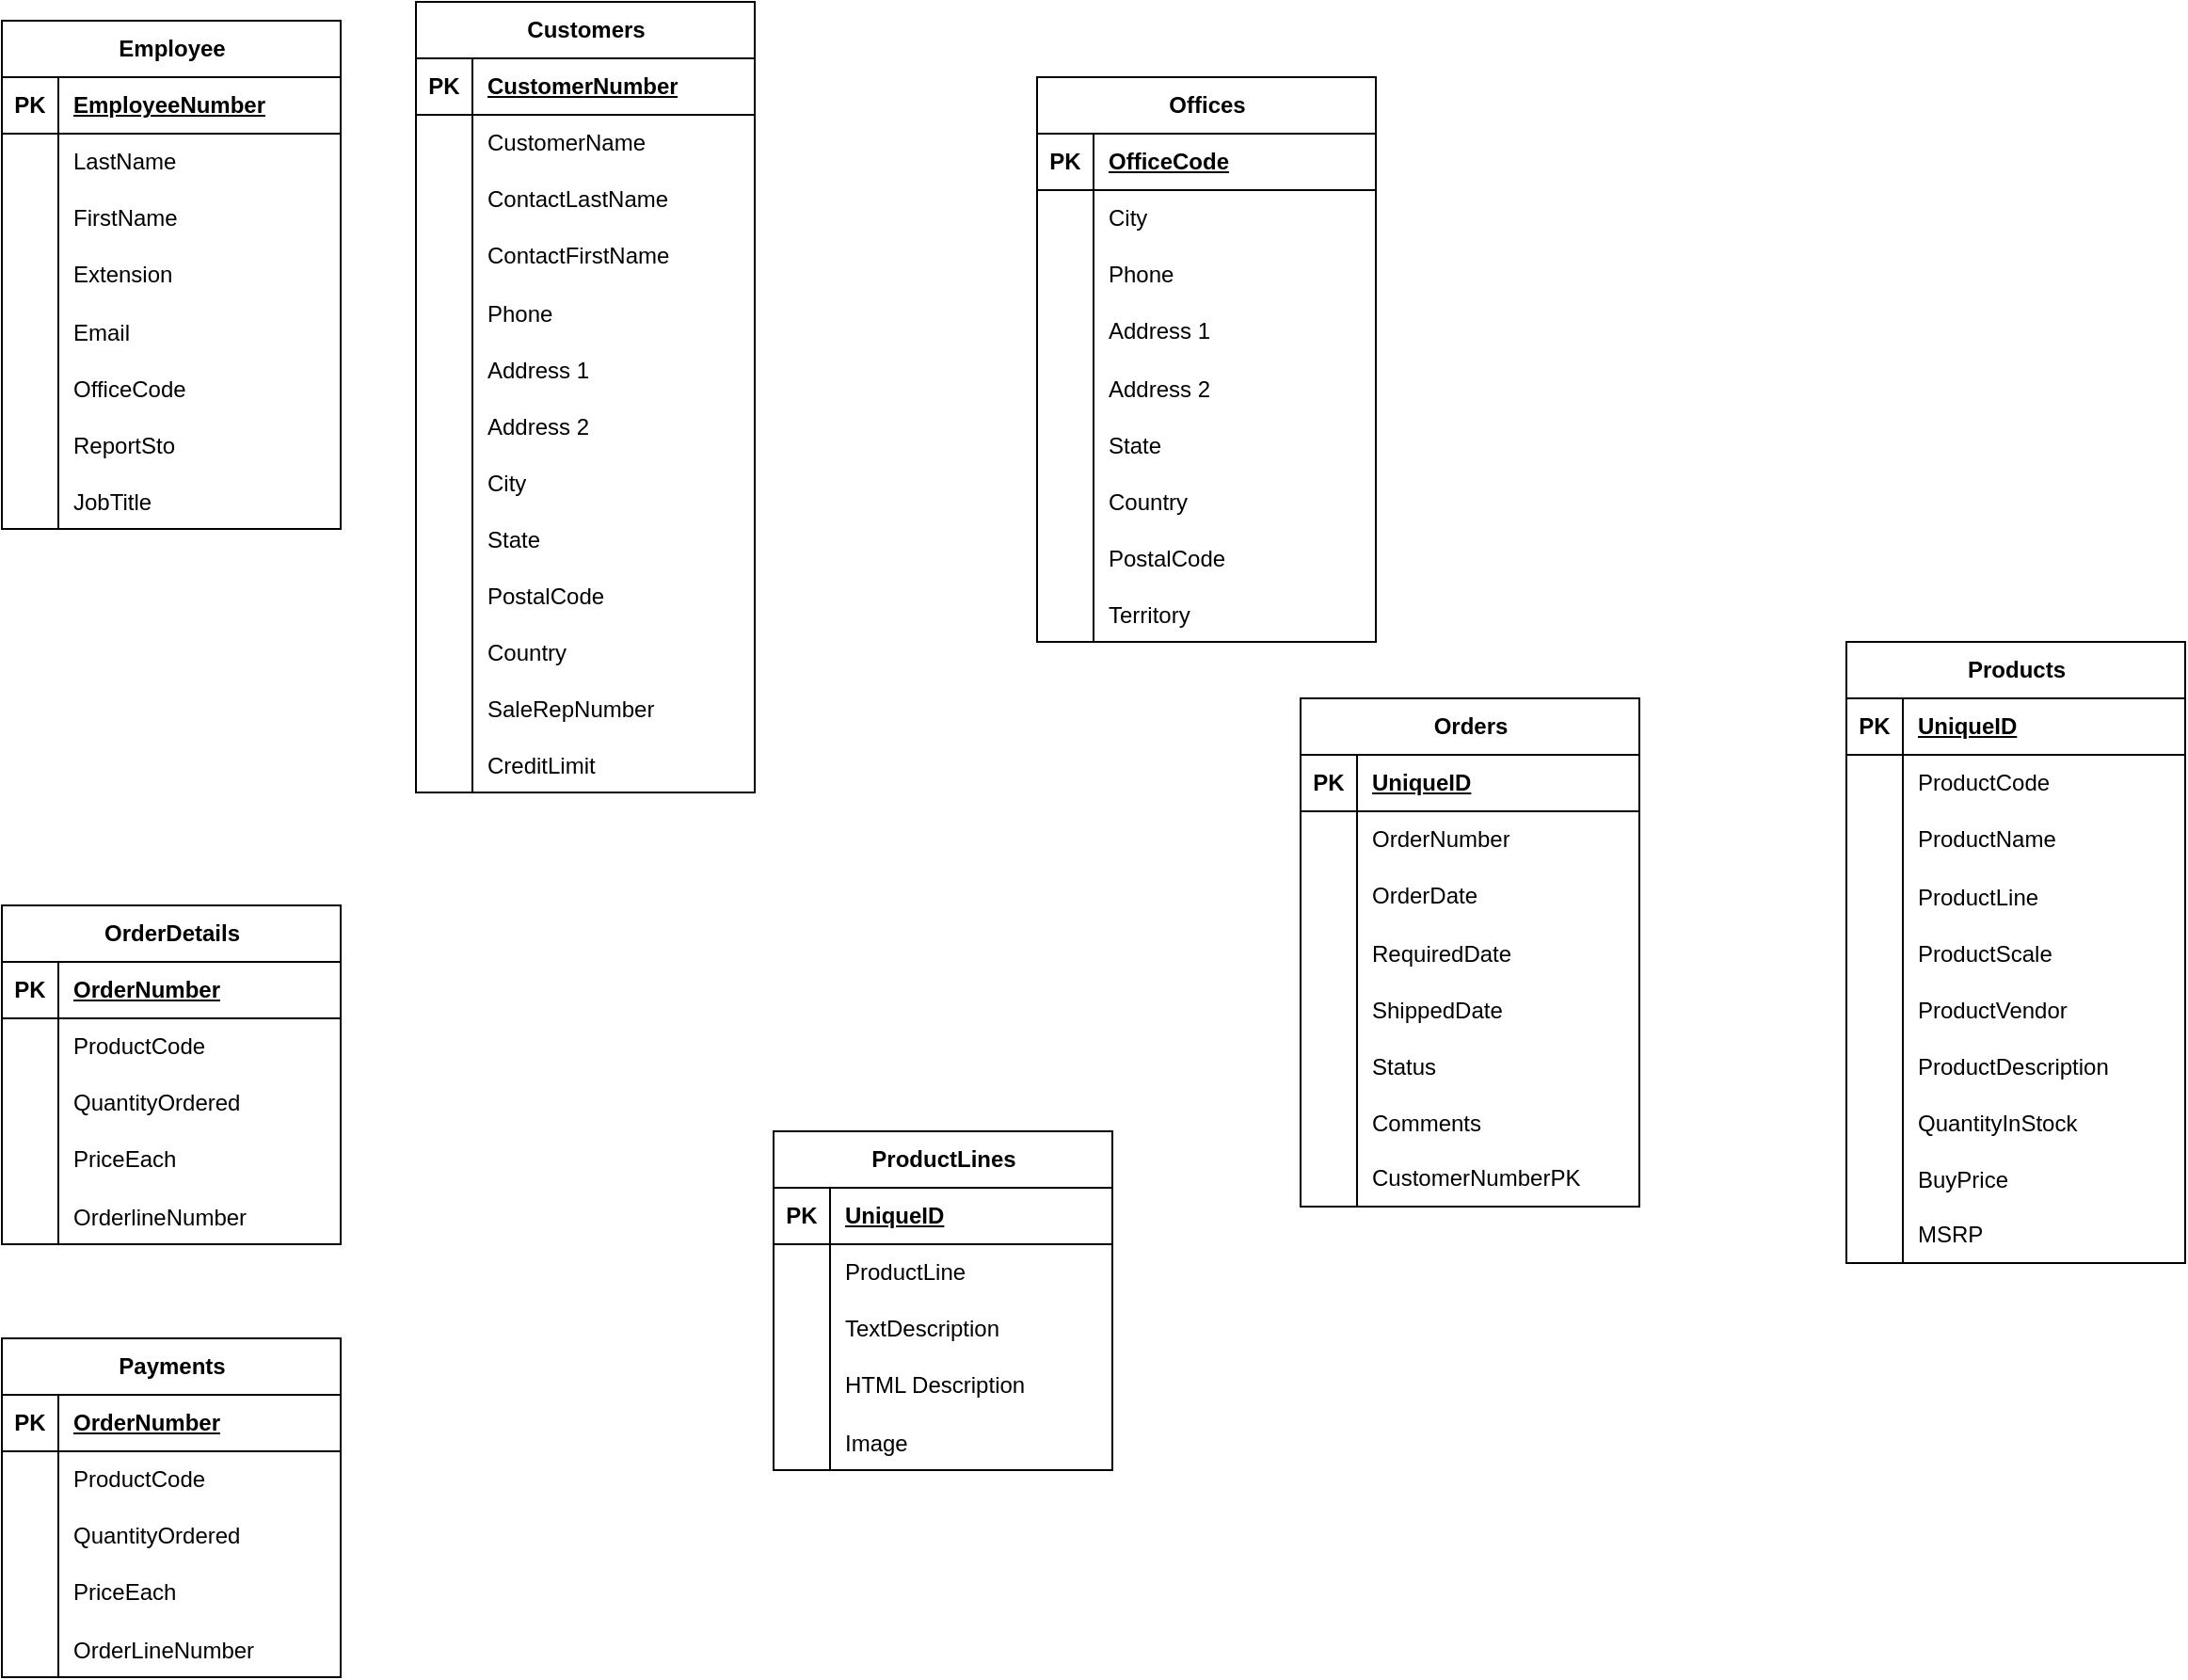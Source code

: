 <mxfile version="21.7.5" type="github">
  <diagram name="Page-1" id="0lAMLxWKbXWN1fef3s4A">
    <mxGraphModel dx="875" dy="465" grid="1" gridSize="10" guides="1" tooltips="1" connect="1" arrows="1" fold="1" page="1" pageScale="1" pageWidth="1600" pageHeight="900" math="0" shadow="0">
      <root>
        <mxCell id="0" />
        <mxCell id="1" parent="0" />
        <mxCell id="NnWwOuZscxJx8Th-RLy5-14" value="Employee" style="shape=table;startSize=30;container=1;collapsible=1;childLayout=tableLayout;fixedRows=1;rowLines=0;fontStyle=1;align=center;resizeLast=1;html=1;" parent="1" vertex="1">
          <mxGeometry x="20" y="30" width="180" height="270" as="geometry">
            <mxRectangle x="70" y="230" width="70" height="30" as="alternateBounds" />
          </mxGeometry>
        </mxCell>
        <mxCell id="NnWwOuZscxJx8Th-RLy5-15" value="" style="shape=tableRow;horizontal=0;startSize=0;swimlaneHead=0;swimlaneBody=0;fillColor=none;collapsible=0;dropTarget=0;points=[[0,0.5],[1,0.5]];portConstraint=eastwest;top=0;left=0;right=0;bottom=1;" parent="NnWwOuZscxJx8Th-RLy5-14" vertex="1">
          <mxGeometry y="30" width="180" height="30" as="geometry" />
        </mxCell>
        <mxCell id="NnWwOuZscxJx8Th-RLy5-16" value="PK" style="shape=partialRectangle;connectable=0;fillColor=none;top=0;left=0;bottom=0;right=0;fontStyle=1;overflow=hidden;whiteSpace=wrap;html=1;" parent="NnWwOuZscxJx8Th-RLy5-15" vertex="1">
          <mxGeometry width="30" height="30" as="geometry">
            <mxRectangle width="30" height="30" as="alternateBounds" />
          </mxGeometry>
        </mxCell>
        <mxCell id="NnWwOuZscxJx8Th-RLy5-17" value="EmployeeNumber" style="shape=partialRectangle;connectable=0;fillColor=none;top=0;left=0;bottom=0;right=0;align=left;spacingLeft=6;fontStyle=5;overflow=hidden;whiteSpace=wrap;html=1;" parent="NnWwOuZscxJx8Th-RLy5-15" vertex="1">
          <mxGeometry x="30" width="150" height="30" as="geometry">
            <mxRectangle width="150" height="30" as="alternateBounds" />
          </mxGeometry>
        </mxCell>
        <mxCell id="NnWwOuZscxJx8Th-RLy5-18" value="" style="shape=tableRow;horizontal=0;startSize=0;swimlaneHead=0;swimlaneBody=0;fillColor=none;collapsible=0;dropTarget=0;points=[[0,0.5],[1,0.5]];portConstraint=eastwest;top=0;left=0;right=0;bottom=0;" parent="NnWwOuZscxJx8Th-RLy5-14" vertex="1">
          <mxGeometry y="60" width="180" height="30" as="geometry" />
        </mxCell>
        <mxCell id="NnWwOuZscxJx8Th-RLy5-19" value="" style="shape=partialRectangle;connectable=0;fillColor=none;top=0;left=0;bottom=0;right=0;editable=1;overflow=hidden;whiteSpace=wrap;html=1;" parent="NnWwOuZscxJx8Th-RLy5-18" vertex="1">
          <mxGeometry width="30" height="30" as="geometry">
            <mxRectangle width="30" height="30" as="alternateBounds" />
          </mxGeometry>
        </mxCell>
        <mxCell id="NnWwOuZscxJx8Th-RLy5-20" value="LastName" style="shape=partialRectangle;connectable=0;fillColor=none;top=0;left=0;bottom=0;right=0;align=left;spacingLeft=6;overflow=hidden;whiteSpace=wrap;html=1;" parent="NnWwOuZscxJx8Th-RLy5-18" vertex="1">
          <mxGeometry x="30" width="150" height="30" as="geometry">
            <mxRectangle width="150" height="30" as="alternateBounds" />
          </mxGeometry>
        </mxCell>
        <mxCell id="NnWwOuZscxJx8Th-RLy5-21" value="" style="shape=tableRow;horizontal=0;startSize=0;swimlaneHead=0;swimlaneBody=0;fillColor=none;collapsible=0;dropTarget=0;points=[[0,0.5],[1,0.5]];portConstraint=eastwest;top=0;left=0;right=0;bottom=0;" parent="NnWwOuZscxJx8Th-RLy5-14" vertex="1">
          <mxGeometry y="90" width="180" height="30" as="geometry" />
        </mxCell>
        <mxCell id="NnWwOuZscxJx8Th-RLy5-22" value="" style="shape=partialRectangle;connectable=0;fillColor=none;top=0;left=0;bottom=0;right=0;editable=1;overflow=hidden;whiteSpace=wrap;html=1;" parent="NnWwOuZscxJx8Th-RLy5-21" vertex="1">
          <mxGeometry width="30" height="30" as="geometry">
            <mxRectangle width="30" height="30" as="alternateBounds" />
          </mxGeometry>
        </mxCell>
        <mxCell id="NnWwOuZscxJx8Th-RLy5-23" value="FirstName" style="shape=partialRectangle;connectable=0;fillColor=none;top=0;left=0;bottom=0;right=0;align=left;spacingLeft=6;overflow=hidden;whiteSpace=wrap;html=1;" parent="NnWwOuZscxJx8Th-RLy5-21" vertex="1">
          <mxGeometry x="30" width="150" height="30" as="geometry">
            <mxRectangle width="150" height="30" as="alternateBounds" />
          </mxGeometry>
        </mxCell>
        <mxCell id="NnWwOuZscxJx8Th-RLy5-24" value="" style="shape=tableRow;horizontal=0;startSize=0;swimlaneHead=0;swimlaneBody=0;fillColor=none;collapsible=0;dropTarget=0;points=[[0,0.5],[1,0.5]];portConstraint=eastwest;top=0;left=0;right=0;bottom=0;" parent="NnWwOuZscxJx8Th-RLy5-14" vertex="1">
          <mxGeometry y="120" width="180" height="30" as="geometry" />
        </mxCell>
        <mxCell id="NnWwOuZscxJx8Th-RLy5-25" value="" style="shape=partialRectangle;connectable=0;fillColor=none;top=0;left=0;bottom=0;right=0;editable=1;overflow=hidden;whiteSpace=wrap;html=1;" parent="NnWwOuZscxJx8Th-RLy5-24" vertex="1">
          <mxGeometry width="30" height="30" as="geometry">
            <mxRectangle width="30" height="30" as="alternateBounds" />
          </mxGeometry>
        </mxCell>
        <mxCell id="NnWwOuZscxJx8Th-RLy5-26" value="Extension" style="shape=partialRectangle;connectable=0;fillColor=none;top=0;left=0;bottom=0;right=0;align=left;spacingLeft=6;overflow=hidden;whiteSpace=wrap;html=1;" parent="NnWwOuZscxJx8Th-RLy5-24" vertex="1">
          <mxGeometry x="30" width="150" height="30" as="geometry">
            <mxRectangle width="150" height="30" as="alternateBounds" />
          </mxGeometry>
        </mxCell>
        <mxCell id="NnWwOuZscxJx8Th-RLy5-27" value="" style="shape=tableRow;horizontal=0;startSize=0;swimlaneHead=0;swimlaneBody=0;fillColor=none;collapsible=0;dropTarget=0;points=[[0,0.5],[1,0.5]];portConstraint=eastwest;top=0;left=0;right=0;bottom=0;" parent="NnWwOuZscxJx8Th-RLy5-14" vertex="1">
          <mxGeometry y="150" width="180" height="30" as="geometry" />
        </mxCell>
        <mxCell id="NnWwOuZscxJx8Th-RLy5-28" value="" style="shape=partialRectangle;connectable=0;fillColor=none;top=0;left=0;bottom=0;right=0;editable=1;overflow=hidden;" parent="NnWwOuZscxJx8Th-RLy5-27" vertex="1">
          <mxGeometry width="30" height="30" as="geometry">
            <mxRectangle width="30" height="30" as="alternateBounds" />
          </mxGeometry>
        </mxCell>
        <mxCell id="NnWwOuZscxJx8Th-RLy5-29" value="Email" style="shape=partialRectangle;connectable=0;fillColor=none;top=0;left=0;bottom=0;right=0;align=left;spacingLeft=6;overflow=hidden;" parent="NnWwOuZscxJx8Th-RLy5-27" vertex="1">
          <mxGeometry x="30" width="150" height="30" as="geometry">
            <mxRectangle width="150" height="30" as="alternateBounds" />
          </mxGeometry>
        </mxCell>
        <mxCell id="NnWwOuZscxJx8Th-RLy5-30" value="" style="shape=tableRow;horizontal=0;startSize=0;swimlaneHead=0;swimlaneBody=0;fillColor=none;collapsible=0;dropTarget=0;points=[[0,0.5],[1,0.5]];portConstraint=eastwest;top=0;left=0;right=0;bottom=0;" parent="NnWwOuZscxJx8Th-RLy5-14" vertex="1">
          <mxGeometry y="180" width="180" height="30" as="geometry" />
        </mxCell>
        <mxCell id="NnWwOuZscxJx8Th-RLy5-31" value="" style="shape=partialRectangle;connectable=0;fillColor=none;top=0;left=0;bottom=0;right=0;editable=1;overflow=hidden;" parent="NnWwOuZscxJx8Th-RLy5-30" vertex="1">
          <mxGeometry width="30" height="30" as="geometry">
            <mxRectangle width="30" height="30" as="alternateBounds" />
          </mxGeometry>
        </mxCell>
        <mxCell id="NnWwOuZscxJx8Th-RLy5-32" value="OfficeCode" style="shape=partialRectangle;connectable=0;fillColor=none;top=0;left=0;bottom=0;right=0;align=left;spacingLeft=6;overflow=hidden;" parent="NnWwOuZscxJx8Th-RLy5-30" vertex="1">
          <mxGeometry x="30" width="150" height="30" as="geometry">
            <mxRectangle width="150" height="30" as="alternateBounds" />
          </mxGeometry>
        </mxCell>
        <mxCell id="NnWwOuZscxJx8Th-RLy5-33" value="" style="shape=tableRow;horizontal=0;startSize=0;swimlaneHead=0;swimlaneBody=0;fillColor=none;collapsible=0;dropTarget=0;points=[[0,0.5],[1,0.5]];portConstraint=eastwest;top=0;left=0;right=0;bottom=0;" parent="NnWwOuZscxJx8Th-RLy5-14" vertex="1">
          <mxGeometry y="210" width="180" height="30" as="geometry" />
        </mxCell>
        <mxCell id="NnWwOuZscxJx8Th-RLy5-34" value="" style="shape=partialRectangle;connectable=0;fillColor=none;top=0;left=0;bottom=0;right=0;editable=1;overflow=hidden;" parent="NnWwOuZscxJx8Th-RLy5-33" vertex="1">
          <mxGeometry width="30" height="30" as="geometry">
            <mxRectangle width="30" height="30" as="alternateBounds" />
          </mxGeometry>
        </mxCell>
        <mxCell id="NnWwOuZscxJx8Th-RLy5-35" value="ReportSto" style="shape=partialRectangle;connectable=0;fillColor=none;top=0;left=0;bottom=0;right=0;align=left;spacingLeft=6;overflow=hidden;" parent="NnWwOuZscxJx8Th-RLy5-33" vertex="1">
          <mxGeometry x="30" width="150" height="30" as="geometry">
            <mxRectangle width="150" height="30" as="alternateBounds" />
          </mxGeometry>
        </mxCell>
        <mxCell id="NnWwOuZscxJx8Th-RLy5-36" value="" style="shape=tableRow;horizontal=0;startSize=0;swimlaneHead=0;swimlaneBody=0;fillColor=none;collapsible=0;dropTarget=0;points=[[0,0.5],[1,0.5]];portConstraint=eastwest;top=0;left=0;right=0;bottom=0;" parent="NnWwOuZscxJx8Th-RLy5-14" vertex="1">
          <mxGeometry y="240" width="180" height="30" as="geometry" />
        </mxCell>
        <mxCell id="NnWwOuZscxJx8Th-RLy5-37" value="" style="shape=partialRectangle;connectable=0;fillColor=none;top=0;left=0;bottom=0;right=0;editable=1;overflow=hidden;" parent="NnWwOuZscxJx8Th-RLy5-36" vertex="1">
          <mxGeometry width="30" height="30" as="geometry">
            <mxRectangle width="30" height="30" as="alternateBounds" />
          </mxGeometry>
        </mxCell>
        <mxCell id="NnWwOuZscxJx8Th-RLy5-38" value="JobTitle" style="shape=partialRectangle;connectable=0;fillColor=none;top=0;left=0;bottom=0;right=0;align=left;spacingLeft=6;overflow=hidden;" parent="NnWwOuZscxJx8Th-RLy5-36" vertex="1">
          <mxGeometry x="30" width="150" height="30" as="geometry">
            <mxRectangle width="150" height="30" as="alternateBounds" />
          </mxGeometry>
        </mxCell>
        <mxCell id="NnWwOuZscxJx8Th-RLy5-42" value="Customers" style="shape=table;startSize=30;container=1;collapsible=1;childLayout=tableLayout;fixedRows=1;rowLines=0;fontStyle=1;align=center;resizeLast=1;html=1;" parent="1" vertex="1">
          <mxGeometry x="240" y="20" width="180" height="420" as="geometry" />
        </mxCell>
        <mxCell id="NnWwOuZscxJx8Th-RLy5-43" value="" style="shape=tableRow;horizontal=0;startSize=0;swimlaneHead=0;swimlaneBody=0;fillColor=none;collapsible=0;dropTarget=0;points=[[0,0.5],[1,0.5]];portConstraint=eastwest;top=0;left=0;right=0;bottom=1;" parent="NnWwOuZscxJx8Th-RLy5-42" vertex="1">
          <mxGeometry y="30" width="180" height="30" as="geometry" />
        </mxCell>
        <mxCell id="NnWwOuZscxJx8Th-RLy5-44" value="PK" style="shape=partialRectangle;connectable=0;fillColor=none;top=0;left=0;bottom=0;right=0;fontStyle=1;overflow=hidden;whiteSpace=wrap;html=1;" parent="NnWwOuZscxJx8Th-RLy5-43" vertex="1">
          <mxGeometry width="30" height="30" as="geometry">
            <mxRectangle width="30" height="30" as="alternateBounds" />
          </mxGeometry>
        </mxCell>
        <mxCell id="NnWwOuZscxJx8Th-RLy5-45" value="CustomerNumber" style="shape=partialRectangle;connectable=0;fillColor=none;top=0;left=0;bottom=0;right=0;align=left;spacingLeft=6;fontStyle=5;overflow=hidden;whiteSpace=wrap;html=1;" parent="NnWwOuZscxJx8Th-RLy5-43" vertex="1">
          <mxGeometry x="30" width="150" height="30" as="geometry">
            <mxRectangle width="150" height="30" as="alternateBounds" />
          </mxGeometry>
        </mxCell>
        <mxCell id="NnWwOuZscxJx8Th-RLy5-46" value="" style="shape=tableRow;horizontal=0;startSize=0;swimlaneHead=0;swimlaneBody=0;fillColor=none;collapsible=0;dropTarget=0;points=[[0,0.5],[1,0.5]];portConstraint=eastwest;top=0;left=0;right=0;bottom=0;" parent="NnWwOuZscxJx8Th-RLy5-42" vertex="1">
          <mxGeometry y="60" width="180" height="30" as="geometry" />
        </mxCell>
        <mxCell id="NnWwOuZscxJx8Th-RLy5-47" value="" style="shape=partialRectangle;connectable=0;fillColor=none;top=0;left=0;bottom=0;right=0;editable=1;overflow=hidden;whiteSpace=wrap;html=1;" parent="NnWwOuZscxJx8Th-RLy5-46" vertex="1">
          <mxGeometry width="30" height="30" as="geometry">
            <mxRectangle width="30" height="30" as="alternateBounds" />
          </mxGeometry>
        </mxCell>
        <mxCell id="NnWwOuZscxJx8Th-RLy5-48" value="CustomerName" style="shape=partialRectangle;connectable=0;fillColor=none;top=0;left=0;bottom=0;right=0;align=left;spacingLeft=6;overflow=hidden;whiteSpace=wrap;html=1;" parent="NnWwOuZscxJx8Th-RLy5-46" vertex="1">
          <mxGeometry x="30" width="150" height="30" as="geometry">
            <mxRectangle width="150" height="30" as="alternateBounds" />
          </mxGeometry>
        </mxCell>
        <mxCell id="NnWwOuZscxJx8Th-RLy5-49" value="" style="shape=tableRow;horizontal=0;startSize=0;swimlaneHead=0;swimlaneBody=0;fillColor=none;collapsible=0;dropTarget=0;points=[[0,0.5],[1,0.5]];portConstraint=eastwest;top=0;left=0;right=0;bottom=0;" parent="NnWwOuZscxJx8Th-RLy5-42" vertex="1">
          <mxGeometry y="90" width="180" height="30" as="geometry" />
        </mxCell>
        <mxCell id="NnWwOuZscxJx8Th-RLy5-50" value="" style="shape=partialRectangle;connectable=0;fillColor=none;top=0;left=0;bottom=0;right=0;editable=1;overflow=hidden;whiteSpace=wrap;html=1;" parent="NnWwOuZscxJx8Th-RLy5-49" vertex="1">
          <mxGeometry width="30" height="30" as="geometry">
            <mxRectangle width="30" height="30" as="alternateBounds" />
          </mxGeometry>
        </mxCell>
        <mxCell id="NnWwOuZscxJx8Th-RLy5-51" value="ContactLastName" style="shape=partialRectangle;connectable=0;fillColor=none;top=0;left=0;bottom=0;right=0;align=left;spacingLeft=6;overflow=hidden;whiteSpace=wrap;html=1;" parent="NnWwOuZscxJx8Th-RLy5-49" vertex="1">
          <mxGeometry x="30" width="150" height="30" as="geometry">
            <mxRectangle width="150" height="30" as="alternateBounds" />
          </mxGeometry>
        </mxCell>
        <mxCell id="NnWwOuZscxJx8Th-RLy5-52" value="" style="shape=tableRow;horizontal=0;startSize=0;swimlaneHead=0;swimlaneBody=0;fillColor=none;collapsible=0;dropTarget=0;points=[[0,0.5],[1,0.5]];portConstraint=eastwest;top=0;left=0;right=0;bottom=0;" parent="NnWwOuZscxJx8Th-RLy5-42" vertex="1">
          <mxGeometry y="120" width="180" height="30" as="geometry" />
        </mxCell>
        <mxCell id="NnWwOuZscxJx8Th-RLy5-53" value="" style="shape=partialRectangle;connectable=0;fillColor=none;top=0;left=0;bottom=0;right=0;editable=1;overflow=hidden;whiteSpace=wrap;html=1;" parent="NnWwOuZscxJx8Th-RLy5-52" vertex="1">
          <mxGeometry width="30" height="30" as="geometry">
            <mxRectangle width="30" height="30" as="alternateBounds" />
          </mxGeometry>
        </mxCell>
        <mxCell id="NnWwOuZscxJx8Th-RLy5-54" value="ContactFirstName" style="shape=partialRectangle;connectable=0;fillColor=none;top=0;left=0;bottom=0;right=0;align=left;spacingLeft=6;overflow=hidden;whiteSpace=wrap;html=1;" parent="NnWwOuZscxJx8Th-RLy5-52" vertex="1">
          <mxGeometry x="30" width="150" height="30" as="geometry">
            <mxRectangle width="150" height="30" as="alternateBounds" />
          </mxGeometry>
        </mxCell>
        <mxCell id="NnWwOuZscxJx8Th-RLy5-55" value="" style="shape=tableRow;horizontal=0;startSize=0;swimlaneHead=0;swimlaneBody=0;fillColor=none;collapsible=0;dropTarget=0;points=[[0,0.5],[1,0.5]];portConstraint=eastwest;top=0;left=0;right=0;bottom=0;" parent="NnWwOuZscxJx8Th-RLy5-42" vertex="1">
          <mxGeometry y="150" width="180" height="30" as="geometry" />
        </mxCell>
        <mxCell id="NnWwOuZscxJx8Th-RLy5-56" value="" style="shape=partialRectangle;connectable=0;fillColor=none;top=0;left=0;bottom=0;right=0;editable=1;overflow=hidden;" parent="NnWwOuZscxJx8Th-RLy5-55" vertex="1">
          <mxGeometry width="30" height="30" as="geometry">
            <mxRectangle width="30" height="30" as="alternateBounds" />
          </mxGeometry>
        </mxCell>
        <mxCell id="NnWwOuZscxJx8Th-RLy5-57" value="Phone" style="shape=partialRectangle;connectable=0;fillColor=none;top=0;left=0;bottom=0;right=0;align=left;spacingLeft=6;overflow=hidden;" parent="NnWwOuZscxJx8Th-RLy5-55" vertex="1">
          <mxGeometry x="30" width="150" height="30" as="geometry">
            <mxRectangle width="150" height="30" as="alternateBounds" />
          </mxGeometry>
        </mxCell>
        <mxCell id="NnWwOuZscxJx8Th-RLy5-61" value="" style="shape=tableRow;horizontal=0;startSize=0;swimlaneHead=0;swimlaneBody=0;fillColor=none;collapsible=0;dropTarget=0;points=[[0,0.5],[1,0.5]];portConstraint=eastwest;top=0;left=0;right=0;bottom=0;" parent="NnWwOuZscxJx8Th-RLy5-42" vertex="1">
          <mxGeometry y="180" width="180" height="30" as="geometry" />
        </mxCell>
        <mxCell id="NnWwOuZscxJx8Th-RLy5-62" value="" style="shape=partialRectangle;connectable=0;fillColor=none;top=0;left=0;bottom=0;right=0;editable=1;overflow=hidden;" parent="NnWwOuZscxJx8Th-RLy5-61" vertex="1">
          <mxGeometry width="30" height="30" as="geometry">
            <mxRectangle width="30" height="30" as="alternateBounds" />
          </mxGeometry>
        </mxCell>
        <mxCell id="NnWwOuZscxJx8Th-RLy5-63" value="Address 1" style="shape=partialRectangle;connectable=0;fillColor=none;top=0;left=0;bottom=0;right=0;align=left;spacingLeft=6;overflow=hidden;" parent="NnWwOuZscxJx8Th-RLy5-61" vertex="1">
          <mxGeometry x="30" width="150" height="30" as="geometry">
            <mxRectangle width="150" height="30" as="alternateBounds" />
          </mxGeometry>
        </mxCell>
        <mxCell id="NnWwOuZscxJx8Th-RLy5-64" value="" style="shape=tableRow;horizontal=0;startSize=0;swimlaneHead=0;swimlaneBody=0;fillColor=none;collapsible=0;dropTarget=0;points=[[0,0.5],[1,0.5]];portConstraint=eastwest;top=0;left=0;right=0;bottom=0;" parent="NnWwOuZscxJx8Th-RLy5-42" vertex="1">
          <mxGeometry y="210" width="180" height="30" as="geometry" />
        </mxCell>
        <mxCell id="NnWwOuZscxJx8Th-RLy5-65" value="" style="shape=partialRectangle;connectable=0;fillColor=none;top=0;left=0;bottom=0;right=0;editable=1;overflow=hidden;" parent="NnWwOuZscxJx8Th-RLy5-64" vertex="1">
          <mxGeometry width="30" height="30" as="geometry">
            <mxRectangle width="30" height="30" as="alternateBounds" />
          </mxGeometry>
        </mxCell>
        <mxCell id="NnWwOuZscxJx8Th-RLy5-66" value="Address 2" style="shape=partialRectangle;connectable=0;fillColor=none;top=0;left=0;bottom=0;right=0;align=left;spacingLeft=6;overflow=hidden;" parent="NnWwOuZscxJx8Th-RLy5-64" vertex="1">
          <mxGeometry x="30" width="150" height="30" as="geometry">
            <mxRectangle width="150" height="30" as="alternateBounds" />
          </mxGeometry>
        </mxCell>
        <mxCell id="NnWwOuZscxJx8Th-RLy5-67" value="" style="shape=tableRow;horizontal=0;startSize=0;swimlaneHead=0;swimlaneBody=0;fillColor=none;collapsible=0;dropTarget=0;points=[[0,0.5],[1,0.5]];portConstraint=eastwest;top=0;left=0;right=0;bottom=0;" parent="NnWwOuZscxJx8Th-RLy5-42" vertex="1">
          <mxGeometry y="240" width="180" height="30" as="geometry" />
        </mxCell>
        <mxCell id="NnWwOuZscxJx8Th-RLy5-68" value="" style="shape=partialRectangle;connectable=0;fillColor=none;top=0;left=0;bottom=0;right=0;editable=1;overflow=hidden;" parent="NnWwOuZscxJx8Th-RLy5-67" vertex="1">
          <mxGeometry width="30" height="30" as="geometry">
            <mxRectangle width="30" height="30" as="alternateBounds" />
          </mxGeometry>
        </mxCell>
        <mxCell id="NnWwOuZscxJx8Th-RLy5-69" value="City" style="shape=partialRectangle;connectable=0;fillColor=none;top=0;left=0;bottom=0;right=0;align=left;spacingLeft=6;overflow=hidden;" parent="NnWwOuZscxJx8Th-RLy5-67" vertex="1">
          <mxGeometry x="30" width="150" height="30" as="geometry">
            <mxRectangle width="150" height="30" as="alternateBounds" />
          </mxGeometry>
        </mxCell>
        <mxCell id="NnWwOuZscxJx8Th-RLy5-70" value="" style="shape=tableRow;horizontal=0;startSize=0;swimlaneHead=0;swimlaneBody=0;fillColor=none;collapsible=0;dropTarget=0;points=[[0,0.5],[1,0.5]];portConstraint=eastwest;top=0;left=0;right=0;bottom=0;" parent="NnWwOuZscxJx8Th-RLy5-42" vertex="1">
          <mxGeometry y="270" width="180" height="30" as="geometry" />
        </mxCell>
        <mxCell id="NnWwOuZscxJx8Th-RLy5-71" value="" style="shape=partialRectangle;connectable=0;fillColor=none;top=0;left=0;bottom=0;right=0;editable=1;overflow=hidden;" parent="NnWwOuZscxJx8Th-RLy5-70" vertex="1">
          <mxGeometry width="30" height="30" as="geometry">
            <mxRectangle width="30" height="30" as="alternateBounds" />
          </mxGeometry>
        </mxCell>
        <mxCell id="NnWwOuZscxJx8Th-RLy5-72" value="State" style="shape=partialRectangle;connectable=0;fillColor=none;top=0;left=0;bottom=0;right=0;align=left;spacingLeft=6;overflow=hidden;" parent="NnWwOuZscxJx8Th-RLy5-70" vertex="1">
          <mxGeometry x="30" width="150" height="30" as="geometry">
            <mxRectangle width="150" height="30" as="alternateBounds" />
          </mxGeometry>
        </mxCell>
        <mxCell id="NnWwOuZscxJx8Th-RLy5-73" value="" style="shape=tableRow;horizontal=0;startSize=0;swimlaneHead=0;swimlaneBody=0;fillColor=none;collapsible=0;dropTarget=0;points=[[0,0.5],[1,0.5]];portConstraint=eastwest;top=0;left=0;right=0;bottom=0;" parent="NnWwOuZscxJx8Th-RLy5-42" vertex="1">
          <mxGeometry y="300" width="180" height="30" as="geometry" />
        </mxCell>
        <mxCell id="NnWwOuZscxJx8Th-RLy5-74" value="" style="shape=partialRectangle;connectable=0;fillColor=none;top=0;left=0;bottom=0;right=0;editable=1;overflow=hidden;" parent="NnWwOuZscxJx8Th-RLy5-73" vertex="1">
          <mxGeometry width="30" height="30" as="geometry">
            <mxRectangle width="30" height="30" as="alternateBounds" />
          </mxGeometry>
        </mxCell>
        <mxCell id="NnWwOuZscxJx8Th-RLy5-75" value="PostalCode" style="shape=partialRectangle;connectable=0;fillColor=none;top=0;left=0;bottom=0;right=0;align=left;spacingLeft=6;overflow=hidden;" parent="NnWwOuZscxJx8Th-RLy5-73" vertex="1">
          <mxGeometry x="30" width="150" height="30" as="geometry">
            <mxRectangle width="150" height="30" as="alternateBounds" />
          </mxGeometry>
        </mxCell>
        <mxCell id="NnWwOuZscxJx8Th-RLy5-76" value="" style="shape=tableRow;horizontal=0;startSize=0;swimlaneHead=0;swimlaneBody=0;fillColor=none;collapsible=0;dropTarget=0;points=[[0,0.5],[1,0.5]];portConstraint=eastwest;top=0;left=0;right=0;bottom=0;" parent="NnWwOuZscxJx8Th-RLy5-42" vertex="1">
          <mxGeometry y="330" width="180" height="30" as="geometry" />
        </mxCell>
        <mxCell id="NnWwOuZscxJx8Th-RLy5-77" value="" style="shape=partialRectangle;connectable=0;fillColor=none;top=0;left=0;bottom=0;right=0;editable=1;overflow=hidden;" parent="NnWwOuZscxJx8Th-RLy5-76" vertex="1">
          <mxGeometry width="30" height="30" as="geometry">
            <mxRectangle width="30" height="30" as="alternateBounds" />
          </mxGeometry>
        </mxCell>
        <mxCell id="NnWwOuZscxJx8Th-RLy5-78" value="Country" style="shape=partialRectangle;connectable=0;fillColor=none;top=0;left=0;bottom=0;right=0;align=left;spacingLeft=6;overflow=hidden;" parent="NnWwOuZscxJx8Th-RLy5-76" vertex="1">
          <mxGeometry x="30" width="150" height="30" as="geometry">
            <mxRectangle width="150" height="30" as="alternateBounds" />
          </mxGeometry>
        </mxCell>
        <mxCell id="NnWwOuZscxJx8Th-RLy5-79" value="" style="shape=tableRow;horizontal=0;startSize=0;swimlaneHead=0;swimlaneBody=0;fillColor=none;collapsible=0;dropTarget=0;points=[[0,0.5],[1,0.5]];portConstraint=eastwest;top=0;left=0;right=0;bottom=0;" parent="NnWwOuZscxJx8Th-RLy5-42" vertex="1">
          <mxGeometry y="360" width="180" height="30" as="geometry" />
        </mxCell>
        <mxCell id="NnWwOuZscxJx8Th-RLy5-80" value="" style="shape=partialRectangle;connectable=0;fillColor=none;top=0;left=0;bottom=0;right=0;editable=1;overflow=hidden;" parent="NnWwOuZscxJx8Th-RLy5-79" vertex="1">
          <mxGeometry width="30" height="30" as="geometry">
            <mxRectangle width="30" height="30" as="alternateBounds" />
          </mxGeometry>
        </mxCell>
        <mxCell id="NnWwOuZscxJx8Th-RLy5-81" value="SaleRepNumber" style="shape=partialRectangle;connectable=0;fillColor=none;top=0;left=0;bottom=0;right=0;align=left;spacingLeft=6;overflow=hidden;" parent="NnWwOuZscxJx8Th-RLy5-79" vertex="1">
          <mxGeometry x="30" width="150" height="30" as="geometry">
            <mxRectangle width="150" height="30" as="alternateBounds" />
          </mxGeometry>
        </mxCell>
        <mxCell id="NnWwOuZscxJx8Th-RLy5-82" value="" style="shape=tableRow;horizontal=0;startSize=0;swimlaneHead=0;swimlaneBody=0;fillColor=none;collapsible=0;dropTarget=0;points=[[0,0.5],[1,0.5]];portConstraint=eastwest;top=0;left=0;right=0;bottom=0;" parent="NnWwOuZscxJx8Th-RLy5-42" vertex="1">
          <mxGeometry y="390" width="180" height="30" as="geometry" />
        </mxCell>
        <mxCell id="NnWwOuZscxJx8Th-RLy5-83" value="" style="shape=partialRectangle;connectable=0;fillColor=none;top=0;left=0;bottom=0;right=0;editable=1;overflow=hidden;" parent="NnWwOuZscxJx8Th-RLy5-82" vertex="1">
          <mxGeometry width="30" height="30" as="geometry">
            <mxRectangle width="30" height="30" as="alternateBounds" />
          </mxGeometry>
        </mxCell>
        <mxCell id="NnWwOuZscxJx8Th-RLy5-84" value="CreditLimit" style="shape=partialRectangle;connectable=0;fillColor=none;top=0;left=0;bottom=0;right=0;align=left;spacingLeft=6;overflow=hidden;" parent="NnWwOuZscxJx8Th-RLy5-82" vertex="1">
          <mxGeometry x="30" width="150" height="30" as="geometry">
            <mxRectangle width="150" height="30" as="alternateBounds" />
          </mxGeometry>
        </mxCell>
        <mxCell id="NnWwOuZscxJx8Th-RLy5-88" value="Offices" style="shape=table;startSize=30;container=1;collapsible=1;childLayout=tableLayout;fixedRows=1;rowLines=0;fontStyle=1;align=center;resizeLast=1;html=1;" parent="1" vertex="1">
          <mxGeometry x="570" y="60" width="180" height="300" as="geometry" />
        </mxCell>
        <mxCell id="NnWwOuZscxJx8Th-RLy5-89" value="" style="shape=tableRow;horizontal=0;startSize=0;swimlaneHead=0;swimlaneBody=0;fillColor=none;collapsible=0;dropTarget=0;points=[[0,0.5],[1,0.5]];portConstraint=eastwest;top=0;left=0;right=0;bottom=1;" parent="NnWwOuZscxJx8Th-RLy5-88" vertex="1">
          <mxGeometry y="30" width="180" height="30" as="geometry" />
        </mxCell>
        <mxCell id="NnWwOuZscxJx8Th-RLy5-90" value="PK" style="shape=partialRectangle;connectable=0;fillColor=none;top=0;left=0;bottom=0;right=0;fontStyle=1;overflow=hidden;whiteSpace=wrap;html=1;" parent="NnWwOuZscxJx8Th-RLy5-89" vertex="1">
          <mxGeometry width="30" height="30" as="geometry">
            <mxRectangle width="30" height="30" as="alternateBounds" />
          </mxGeometry>
        </mxCell>
        <mxCell id="NnWwOuZscxJx8Th-RLy5-91" value="OfficeCode" style="shape=partialRectangle;connectable=0;fillColor=none;top=0;left=0;bottom=0;right=0;align=left;spacingLeft=6;fontStyle=5;overflow=hidden;whiteSpace=wrap;html=1;" parent="NnWwOuZscxJx8Th-RLy5-89" vertex="1">
          <mxGeometry x="30" width="150" height="30" as="geometry">
            <mxRectangle width="150" height="30" as="alternateBounds" />
          </mxGeometry>
        </mxCell>
        <mxCell id="NnWwOuZscxJx8Th-RLy5-92" value="" style="shape=tableRow;horizontal=0;startSize=0;swimlaneHead=0;swimlaneBody=0;fillColor=none;collapsible=0;dropTarget=0;points=[[0,0.5],[1,0.5]];portConstraint=eastwest;top=0;left=0;right=0;bottom=0;" parent="NnWwOuZscxJx8Th-RLy5-88" vertex="1">
          <mxGeometry y="60" width="180" height="30" as="geometry" />
        </mxCell>
        <mxCell id="NnWwOuZscxJx8Th-RLy5-93" value="" style="shape=partialRectangle;connectable=0;fillColor=none;top=0;left=0;bottom=0;right=0;editable=1;overflow=hidden;whiteSpace=wrap;html=1;" parent="NnWwOuZscxJx8Th-RLy5-92" vertex="1">
          <mxGeometry width="30" height="30" as="geometry">
            <mxRectangle width="30" height="30" as="alternateBounds" />
          </mxGeometry>
        </mxCell>
        <mxCell id="NnWwOuZscxJx8Th-RLy5-94" value="City&lt;span style=&quot;white-space: pre;&quot;&gt;&#x9;&lt;/span&gt;" style="shape=partialRectangle;connectable=0;fillColor=none;top=0;left=0;bottom=0;right=0;align=left;spacingLeft=6;overflow=hidden;whiteSpace=wrap;html=1;" parent="NnWwOuZscxJx8Th-RLy5-92" vertex="1">
          <mxGeometry x="30" width="150" height="30" as="geometry">
            <mxRectangle width="150" height="30" as="alternateBounds" />
          </mxGeometry>
        </mxCell>
        <mxCell id="NnWwOuZscxJx8Th-RLy5-95" value="" style="shape=tableRow;horizontal=0;startSize=0;swimlaneHead=0;swimlaneBody=0;fillColor=none;collapsible=0;dropTarget=0;points=[[0,0.5],[1,0.5]];portConstraint=eastwest;top=0;left=0;right=0;bottom=0;" parent="NnWwOuZscxJx8Th-RLy5-88" vertex="1">
          <mxGeometry y="90" width="180" height="30" as="geometry" />
        </mxCell>
        <mxCell id="NnWwOuZscxJx8Th-RLy5-96" value="" style="shape=partialRectangle;connectable=0;fillColor=none;top=0;left=0;bottom=0;right=0;editable=1;overflow=hidden;whiteSpace=wrap;html=1;" parent="NnWwOuZscxJx8Th-RLy5-95" vertex="1">
          <mxGeometry width="30" height="30" as="geometry">
            <mxRectangle width="30" height="30" as="alternateBounds" />
          </mxGeometry>
        </mxCell>
        <mxCell id="NnWwOuZscxJx8Th-RLy5-97" value="Phone" style="shape=partialRectangle;connectable=0;fillColor=none;top=0;left=0;bottom=0;right=0;align=left;spacingLeft=6;overflow=hidden;whiteSpace=wrap;html=1;" parent="NnWwOuZscxJx8Th-RLy5-95" vertex="1">
          <mxGeometry x="30" width="150" height="30" as="geometry">
            <mxRectangle width="150" height="30" as="alternateBounds" />
          </mxGeometry>
        </mxCell>
        <mxCell id="NnWwOuZscxJx8Th-RLy5-98" value="" style="shape=tableRow;horizontal=0;startSize=0;swimlaneHead=0;swimlaneBody=0;fillColor=none;collapsible=0;dropTarget=0;points=[[0,0.5],[1,0.5]];portConstraint=eastwest;top=0;left=0;right=0;bottom=0;" parent="NnWwOuZscxJx8Th-RLy5-88" vertex="1">
          <mxGeometry y="120" width="180" height="30" as="geometry" />
        </mxCell>
        <mxCell id="NnWwOuZscxJx8Th-RLy5-99" value="" style="shape=partialRectangle;connectable=0;fillColor=none;top=0;left=0;bottom=0;right=0;editable=1;overflow=hidden;whiteSpace=wrap;html=1;" parent="NnWwOuZscxJx8Th-RLy5-98" vertex="1">
          <mxGeometry width="30" height="30" as="geometry">
            <mxRectangle width="30" height="30" as="alternateBounds" />
          </mxGeometry>
        </mxCell>
        <mxCell id="NnWwOuZscxJx8Th-RLy5-100" value="Address 1" style="shape=partialRectangle;connectable=0;fillColor=none;top=0;left=0;bottom=0;right=0;align=left;spacingLeft=6;overflow=hidden;whiteSpace=wrap;html=1;" parent="NnWwOuZscxJx8Th-RLy5-98" vertex="1">
          <mxGeometry x="30" width="150" height="30" as="geometry">
            <mxRectangle width="150" height="30" as="alternateBounds" />
          </mxGeometry>
        </mxCell>
        <mxCell id="NnWwOuZscxJx8Th-RLy5-101" value="" style="shape=tableRow;horizontal=0;startSize=0;swimlaneHead=0;swimlaneBody=0;fillColor=none;collapsible=0;dropTarget=0;points=[[0,0.5],[1,0.5]];portConstraint=eastwest;top=0;left=0;right=0;bottom=0;" parent="NnWwOuZscxJx8Th-RLy5-88" vertex="1">
          <mxGeometry y="150" width="180" height="30" as="geometry" />
        </mxCell>
        <mxCell id="NnWwOuZscxJx8Th-RLy5-102" value="" style="shape=partialRectangle;connectable=0;fillColor=none;top=0;left=0;bottom=0;right=0;editable=1;overflow=hidden;" parent="NnWwOuZscxJx8Th-RLy5-101" vertex="1">
          <mxGeometry width="30" height="30" as="geometry">
            <mxRectangle width="30" height="30" as="alternateBounds" />
          </mxGeometry>
        </mxCell>
        <mxCell id="NnWwOuZscxJx8Th-RLy5-103" value="Address 2" style="shape=partialRectangle;connectable=0;fillColor=none;top=0;left=0;bottom=0;right=0;align=left;spacingLeft=6;overflow=hidden;" parent="NnWwOuZscxJx8Th-RLy5-101" vertex="1">
          <mxGeometry x="30" width="150" height="30" as="geometry">
            <mxRectangle width="150" height="30" as="alternateBounds" />
          </mxGeometry>
        </mxCell>
        <mxCell id="NnWwOuZscxJx8Th-RLy5-104" value="" style="shape=tableRow;horizontal=0;startSize=0;swimlaneHead=0;swimlaneBody=0;fillColor=none;collapsible=0;dropTarget=0;points=[[0,0.5],[1,0.5]];portConstraint=eastwest;top=0;left=0;right=0;bottom=0;" parent="NnWwOuZscxJx8Th-RLy5-88" vertex="1">
          <mxGeometry y="180" width="180" height="30" as="geometry" />
        </mxCell>
        <mxCell id="NnWwOuZscxJx8Th-RLy5-105" value="" style="shape=partialRectangle;connectable=0;fillColor=none;top=0;left=0;bottom=0;right=0;editable=1;overflow=hidden;" parent="NnWwOuZscxJx8Th-RLy5-104" vertex="1">
          <mxGeometry width="30" height="30" as="geometry">
            <mxRectangle width="30" height="30" as="alternateBounds" />
          </mxGeometry>
        </mxCell>
        <mxCell id="NnWwOuZscxJx8Th-RLy5-106" value="State" style="shape=partialRectangle;connectable=0;fillColor=none;top=0;left=0;bottom=0;right=0;align=left;spacingLeft=6;overflow=hidden;" parent="NnWwOuZscxJx8Th-RLy5-104" vertex="1">
          <mxGeometry x="30" width="150" height="30" as="geometry">
            <mxRectangle width="150" height="30" as="alternateBounds" />
          </mxGeometry>
        </mxCell>
        <mxCell id="NnWwOuZscxJx8Th-RLy5-110" value="" style="shape=tableRow;horizontal=0;startSize=0;swimlaneHead=0;swimlaneBody=0;fillColor=none;collapsible=0;dropTarget=0;points=[[0,0.5],[1,0.5]];portConstraint=eastwest;top=0;left=0;right=0;bottom=0;" parent="NnWwOuZscxJx8Th-RLy5-88" vertex="1">
          <mxGeometry y="210" width="180" height="30" as="geometry" />
        </mxCell>
        <mxCell id="NnWwOuZscxJx8Th-RLy5-111" value="" style="shape=partialRectangle;connectable=0;fillColor=none;top=0;left=0;bottom=0;right=0;editable=1;overflow=hidden;" parent="NnWwOuZscxJx8Th-RLy5-110" vertex="1">
          <mxGeometry width="30" height="30" as="geometry">
            <mxRectangle width="30" height="30" as="alternateBounds" />
          </mxGeometry>
        </mxCell>
        <mxCell id="NnWwOuZscxJx8Th-RLy5-112" value="Country" style="shape=partialRectangle;connectable=0;fillColor=none;top=0;left=0;bottom=0;right=0;align=left;spacingLeft=6;overflow=hidden;" parent="NnWwOuZscxJx8Th-RLy5-110" vertex="1">
          <mxGeometry x="30" width="150" height="30" as="geometry">
            <mxRectangle width="150" height="30" as="alternateBounds" />
          </mxGeometry>
        </mxCell>
        <mxCell id="NnWwOuZscxJx8Th-RLy5-113" value="" style="shape=tableRow;horizontal=0;startSize=0;swimlaneHead=0;swimlaneBody=0;fillColor=none;collapsible=0;dropTarget=0;points=[[0,0.5],[1,0.5]];portConstraint=eastwest;top=0;left=0;right=0;bottom=0;" parent="NnWwOuZscxJx8Th-RLy5-88" vertex="1">
          <mxGeometry y="240" width="180" height="30" as="geometry" />
        </mxCell>
        <mxCell id="NnWwOuZscxJx8Th-RLy5-114" value="" style="shape=partialRectangle;connectable=0;fillColor=none;top=0;left=0;bottom=0;right=0;editable=1;overflow=hidden;" parent="NnWwOuZscxJx8Th-RLy5-113" vertex="1">
          <mxGeometry width="30" height="30" as="geometry">
            <mxRectangle width="30" height="30" as="alternateBounds" />
          </mxGeometry>
        </mxCell>
        <mxCell id="NnWwOuZscxJx8Th-RLy5-115" value="PostalCode" style="shape=partialRectangle;connectable=0;fillColor=none;top=0;left=0;bottom=0;right=0;align=left;spacingLeft=6;overflow=hidden;" parent="NnWwOuZscxJx8Th-RLy5-113" vertex="1">
          <mxGeometry x="30" width="150" height="30" as="geometry">
            <mxRectangle width="150" height="30" as="alternateBounds" />
          </mxGeometry>
        </mxCell>
        <mxCell id="NnWwOuZscxJx8Th-RLy5-107" value="" style="shape=tableRow;horizontal=0;startSize=0;swimlaneHead=0;swimlaneBody=0;fillColor=none;collapsible=0;dropTarget=0;points=[[0,0.5],[1,0.5]];portConstraint=eastwest;top=0;left=0;right=0;bottom=0;" parent="NnWwOuZscxJx8Th-RLy5-88" vertex="1">
          <mxGeometry y="270" width="180" height="30" as="geometry" />
        </mxCell>
        <mxCell id="NnWwOuZscxJx8Th-RLy5-108" value="" style="shape=partialRectangle;connectable=0;fillColor=none;top=0;left=0;bottom=0;right=0;editable=1;overflow=hidden;" parent="NnWwOuZscxJx8Th-RLy5-107" vertex="1">
          <mxGeometry width="30" height="30" as="geometry">
            <mxRectangle width="30" height="30" as="alternateBounds" />
          </mxGeometry>
        </mxCell>
        <mxCell id="NnWwOuZscxJx8Th-RLy5-109" value="Territory" style="shape=partialRectangle;connectable=0;fillColor=none;top=0;left=0;bottom=0;right=0;align=left;spacingLeft=6;overflow=hidden;" parent="NnWwOuZscxJx8Th-RLy5-107" vertex="1">
          <mxGeometry x="30" width="150" height="30" as="geometry">
            <mxRectangle width="150" height="30" as="alternateBounds" />
          </mxGeometry>
        </mxCell>
        <mxCell id="NnWwOuZscxJx8Th-RLy5-116" value="OrderDetails" style="shape=table;startSize=30;container=1;collapsible=1;childLayout=tableLayout;fixedRows=1;rowLines=0;fontStyle=1;align=center;resizeLast=1;html=1;" parent="1" vertex="1">
          <mxGeometry x="20" y="500" width="180" height="180" as="geometry" />
        </mxCell>
        <mxCell id="NnWwOuZscxJx8Th-RLy5-117" value="" style="shape=tableRow;horizontal=0;startSize=0;swimlaneHead=0;swimlaneBody=0;fillColor=none;collapsible=0;dropTarget=0;points=[[0,0.5],[1,0.5]];portConstraint=eastwest;top=0;left=0;right=0;bottom=1;" parent="NnWwOuZscxJx8Th-RLy5-116" vertex="1">
          <mxGeometry y="30" width="180" height="30" as="geometry" />
        </mxCell>
        <mxCell id="NnWwOuZscxJx8Th-RLy5-118" value="PK" style="shape=partialRectangle;connectable=0;fillColor=none;top=0;left=0;bottom=0;right=0;fontStyle=1;overflow=hidden;whiteSpace=wrap;html=1;" parent="NnWwOuZscxJx8Th-RLy5-117" vertex="1">
          <mxGeometry width="30" height="30" as="geometry">
            <mxRectangle width="30" height="30" as="alternateBounds" />
          </mxGeometry>
        </mxCell>
        <mxCell id="NnWwOuZscxJx8Th-RLy5-119" value="OrderNumber" style="shape=partialRectangle;connectable=0;fillColor=none;top=0;left=0;bottom=0;right=0;align=left;spacingLeft=6;fontStyle=5;overflow=hidden;whiteSpace=wrap;html=1;" parent="NnWwOuZscxJx8Th-RLy5-117" vertex="1">
          <mxGeometry x="30" width="150" height="30" as="geometry">
            <mxRectangle width="150" height="30" as="alternateBounds" />
          </mxGeometry>
        </mxCell>
        <mxCell id="NnWwOuZscxJx8Th-RLy5-120" value="" style="shape=tableRow;horizontal=0;startSize=0;swimlaneHead=0;swimlaneBody=0;fillColor=none;collapsible=0;dropTarget=0;points=[[0,0.5],[1,0.5]];portConstraint=eastwest;top=0;left=0;right=0;bottom=0;" parent="NnWwOuZscxJx8Th-RLy5-116" vertex="1">
          <mxGeometry y="60" width="180" height="30" as="geometry" />
        </mxCell>
        <mxCell id="NnWwOuZscxJx8Th-RLy5-121" value="" style="shape=partialRectangle;connectable=0;fillColor=none;top=0;left=0;bottom=0;right=0;editable=1;overflow=hidden;whiteSpace=wrap;html=1;" parent="NnWwOuZscxJx8Th-RLy5-120" vertex="1">
          <mxGeometry width="30" height="30" as="geometry">
            <mxRectangle width="30" height="30" as="alternateBounds" />
          </mxGeometry>
        </mxCell>
        <mxCell id="NnWwOuZscxJx8Th-RLy5-122" value="ProductCode" style="shape=partialRectangle;connectable=0;fillColor=none;top=0;left=0;bottom=0;right=0;align=left;spacingLeft=6;overflow=hidden;whiteSpace=wrap;html=1;" parent="NnWwOuZscxJx8Th-RLy5-120" vertex="1">
          <mxGeometry x="30" width="150" height="30" as="geometry">
            <mxRectangle width="150" height="30" as="alternateBounds" />
          </mxGeometry>
        </mxCell>
        <mxCell id="NnWwOuZscxJx8Th-RLy5-123" value="" style="shape=tableRow;horizontal=0;startSize=0;swimlaneHead=0;swimlaneBody=0;fillColor=none;collapsible=0;dropTarget=0;points=[[0,0.5],[1,0.5]];portConstraint=eastwest;top=0;left=0;right=0;bottom=0;" parent="NnWwOuZscxJx8Th-RLy5-116" vertex="1">
          <mxGeometry y="90" width="180" height="30" as="geometry" />
        </mxCell>
        <mxCell id="NnWwOuZscxJx8Th-RLy5-124" value="" style="shape=partialRectangle;connectable=0;fillColor=none;top=0;left=0;bottom=0;right=0;editable=1;overflow=hidden;whiteSpace=wrap;html=1;" parent="NnWwOuZscxJx8Th-RLy5-123" vertex="1">
          <mxGeometry width="30" height="30" as="geometry">
            <mxRectangle width="30" height="30" as="alternateBounds" />
          </mxGeometry>
        </mxCell>
        <mxCell id="NnWwOuZscxJx8Th-RLy5-125" value="QuantityOrdered" style="shape=partialRectangle;connectable=0;fillColor=none;top=0;left=0;bottom=0;right=0;align=left;spacingLeft=6;overflow=hidden;whiteSpace=wrap;html=1;" parent="NnWwOuZscxJx8Th-RLy5-123" vertex="1">
          <mxGeometry x="30" width="150" height="30" as="geometry">
            <mxRectangle width="150" height="30" as="alternateBounds" />
          </mxGeometry>
        </mxCell>
        <mxCell id="NnWwOuZscxJx8Th-RLy5-126" value="" style="shape=tableRow;horizontal=0;startSize=0;swimlaneHead=0;swimlaneBody=0;fillColor=none;collapsible=0;dropTarget=0;points=[[0,0.5],[1,0.5]];portConstraint=eastwest;top=0;left=0;right=0;bottom=0;" parent="NnWwOuZscxJx8Th-RLy5-116" vertex="1">
          <mxGeometry y="120" width="180" height="30" as="geometry" />
        </mxCell>
        <mxCell id="NnWwOuZscxJx8Th-RLy5-127" value="" style="shape=partialRectangle;connectable=0;fillColor=none;top=0;left=0;bottom=0;right=0;editable=1;overflow=hidden;whiteSpace=wrap;html=1;" parent="NnWwOuZscxJx8Th-RLy5-126" vertex="1">
          <mxGeometry width="30" height="30" as="geometry">
            <mxRectangle width="30" height="30" as="alternateBounds" />
          </mxGeometry>
        </mxCell>
        <mxCell id="NnWwOuZscxJx8Th-RLy5-128" value="PriceEach" style="shape=partialRectangle;connectable=0;fillColor=none;top=0;left=0;bottom=0;right=0;align=left;spacingLeft=6;overflow=hidden;whiteSpace=wrap;html=1;" parent="NnWwOuZscxJx8Th-RLy5-126" vertex="1">
          <mxGeometry x="30" width="150" height="30" as="geometry">
            <mxRectangle width="150" height="30" as="alternateBounds" />
          </mxGeometry>
        </mxCell>
        <mxCell id="NnWwOuZscxJx8Th-RLy5-129" value="" style="shape=tableRow;horizontal=0;startSize=0;swimlaneHead=0;swimlaneBody=0;fillColor=none;collapsible=0;dropTarget=0;points=[[0,0.5],[1,0.5]];portConstraint=eastwest;top=0;left=0;right=0;bottom=0;" parent="NnWwOuZscxJx8Th-RLy5-116" vertex="1">
          <mxGeometry y="150" width="180" height="30" as="geometry" />
        </mxCell>
        <mxCell id="NnWwOuZscxJx8Th-RLy5-130" value="" style="shape=partialRectangle;connectable=0;fillColor=none;top=0;left=0;bottom=0;right=0;editable=1;overflow=hidden;" parent="NnWwOuZscxJx8Th-RLy5-129" vertex="1">
          <mxGeometry width="30" height="30" as="geometry">
            <mxRectangle width="30" height="30" as="alternateBounds" />
          </mxGeometry>
        </mxCell>
        <mxCell id="NnWwOuZscxJx8Th-RLy5-131" value="OrderlineNumber" style="shape=partialRectangle;connectable=0;fillColor=none;top=0;left=0;bottom=0;right=0;align=left;spacingLeft=6;overflow=hidden;" parent="NnWwOuZscxJx8Th-RLy5-129" vertex="1">
          <mxGeometry x="30" width="150" height="30" as="geometry">
            <mxRectangle width="150" height="30" as="alternateBounds" />
          </mxGeometry>
        </mxCell>
        <mxCell id="NnWwOuZscxJx8Th-RLy5-135" value="Orders" style="shape=table;startSize=30;container=1;collapsible=1;childLayout=tableLayout;fixedRows=1;rowLines=0;fontStyle=1;align=center;resizeLast=1;html=1;" parent="1" vertex="1">
          <mxGeometry x="710" y="390" width="180" height="270" as="geometry" />
        </mxCell>
        <mxCell id="NnWwOuZscxJx8Th-RLy5-136" value="" style="shape=tableRow;horizontal=0;startSize=0;swimlaneHead=0;swimlaneBody=0;fillColor=none;collapsible=0;dropTarget=0;points=[[0,0.5],[1,0.5]];portConstraint=eastwest;top=0;left=0;right=0;bottom=1;" parent="NnWwOuZscxJx8Th-RLy5-135" vertex="1">
          <mxGeometry y="30" width="180" height="30" as="geometry" />
        </mxCell>
        <mxCell id="NnWwOuZscxJx8Th-RLy5-137" value="PK" style="shape=partialRectangle;connectable=0;fillColor=none;top=0;left=0;bottom=0;right=0;fontStyle=1;overflow=hidden;whiteSpace=wrap;html=1;" parent="NnWwOuZscxJx8Th-RLy5-136" vertex="1">
          <mxGeometry width="30" height="30" as="geometry">
            <mxRectangle width="30" height="30" as="alternateBounds" />
          </mxGeometry>
        </mxCell>
        <mxCell id="NnWwOuZscxJx8Th-RLy5-138" value="UniqueID" style="shape=partialRectangle;connectable=0;fillColor=none;top=0;left=0;bottom=0;right=0;align=left;spacingLeft=6;fontStyle=5;overflow=hidden;whiteSpace=wrap;html=1;" parent="NnWwOuZscxJx8Th-RLy5-136" vertex="1">
          <mxGeometry x="30" width="150" height="30" as="geometry">
            <mxRectangle width="150" height="30" as="alternateBounds" />
          </mxGeometry>
        </mxCell>
        <mxCell id="NnWwOuZscxJx8Th-RLy5-139" value="" style="shape=tableRow;horizontal=0;startSize=0;swimlaneHead=0;swimlaneBody=0;fillColor=none;collapsible=0;dropTarget=0;points=[[0,0.5],[1,0.5]];portConstraint=eastwest;top=0;left=0;right=0;bottom=0;" parent="NnWwOuZscxJx8Th-RLy5-135" vertex="1">
          <mxGeometry y="60" width="180" height="30" as="geometry" />
        </mxCell>
        <mxCell id="NnWwOuZscxJx8Th-RLy5-140" value="" style="shape=partialRectangle;connectable=0;fillColor=none;top=0;left=0;bottom=0;right=0;editable=1;overflow=hidden;whiteSpace=wrap;html=1;" parent="NnWwOuZscxJx8Th-RLy5-139" vertex="1">
          <mxGeometry width="30" height="30" as="geometry">
            <mxRectangle width="30" height="30" as="alternateBounds" />
          </mxGeometry>
        </mxCell>
        <mxCell id="NnWwOuZscxJx8Th-RLy5-141" value="OrderNumber" style="shape=partialRectangle;connectable=0;fillColor=none;top=0;left=0;bottom=0;right=0;align=left;spacingLeft=6;overflow=hidden;whiteSpace=wrap;html=1;" parent="NnWwOuZscxJx8Th-RLy5-139" vertex="1">
          <mxGeometry x="30" width="150" height="30" as="geometry">
            <mxRectangle width="150" height="30" as="alternateBounds" />
          </mxGeometry>
        </mxCell>
        <mxCell id="NnWwOuZscxJx8Th-RLy5-142" value="" style="shape=tableRow;horizontal=0;startSize=0;swimlaneHead=0;swimlaneBody=0;fillColor=none;collapsible=0;dropTarget=0;points=[[0,0.5],[1,0.5]];portConstraint=eastwest;top=0;left=0;right=0;bottom=0;" parent="NnWwOuZscxJx8Th-RLy5-135" vertex="1">
          <mxGeometry y="90" width="180" height="30" as="geometry" />
        </mxCell>
        <mxCell id="NnWwOuZscxJx8Th-RLy5-143" value="" style="shape=partialRectangle;connectable=0;fillColor=none;top=0;left=0;bottom=0;right=0;editable=1;overflow=hidden;whiteSpace=wrap;html=1;" parent="NnWwOuZscxJx8Th-RLy5-142" vertex="1">
          <mxGeometry width="30" height="30" as="geometry">
            <mxRectangle width="30" height="30" as="alternateBounds" />
          </mxGeometry>
        </mxCell>
        <mxCell id="NnWwOuZscxJx8Th-RLy5-144" value="OrderDate" style="shape=partialRectangle;connectable=0;fillColor=none;top=0;left=0;bottom=0;right=0;align=left;spacingLeft=6;overflow=hidden;whiteSpace=wrap;html=1;" parent="NnWwOuZscxJx8Th-RLy5-142" vertex="1">
          <mxGeometry x="30" width="150" height="30" as="geometry">
            <mxRectangle width="150" height="30" as="alternateBounds" />
          </mxGeometry>
        </mxCell>
        <mxCell id="NnWwOuZscxJx8Th-RLy5-148" value="" style="shape=tableRow;horizontal=0;startSize=0;swimlaneHead=0;swimlaneBody=0;fillColor=none;collapsible=0;dropTarget=0;points=[[0,0.5],[1,0.5]];portConstraint=eastwest;top=0;left=0;right=0;bottom=0;" parent="NnWwOuZscxJx8Th-RLy5-135" vertex="1">
          <mxGeometry y="120" width="180" height="30" as="geometry" />
        </mxCell>
        <mxCell id="NnWwOuZscxJx8Th-RLy5-149" value="" style="shape=partialRectangle;connectable=0;fillColor=none;top=0;left=0;bottom=0;right=0;editable=1;overflow=hidden;" parent="NnWwOuZscxJx8Th-RLy5-148" vertex="1">
          <mxGeometry width="30" height="30" as="geometry">
            <mxRectangle width="30" height="30" as="alternateBounds" />
          </mxGeometry>
        </mxCell>
        <mxCell id="NnWwOuZscxJx8Th-RLy5-150" value="RequiredDate" style="shape=partialRectangle;connectable=0;fillColor=none;top=0;left=0;bottom=0;right=0;align=left;spacingLeft=6;overflow=hidden;" parent="NnWwOuZscxJx8Th-RLy5-148" vertex="1">
          <mxGeometry x="30" width="150" height="30" as="geometry">
            <mxRectangle width="150" height="30" as="alternateBounds" />
          </mxGeometry>
        </mxCell>
        <mxCell id="NnWwOuZscxJx8Th-RLy5-151" value="" style="shape=tableRow;horizontal=0;startSize=0;swimlaneHead=0;swimlaneBody=0;fillColor=none;collapsible=0;dropTarget=0;points=[[0,0.5],[1,0.5]];portConstraint=eastwest;top=0;left=0;right=0;bottom=0;" parent="NnWwOuZscxJx8Th-RLy5-135" vertex="1">
          <mxGeometry y="150" width="180" height="30" as="geometry" />
        </mxCell>
        <mxCell id="NnWwOuZscxJx8Th-RLy5-152" value="" style="shape=partialRectangle;connectable=0;fillColor=none;top=0;left=0;bottom=0;right=0;editable=1;overflow=hidden;" parent="NnWwOuZscxJx8Th-RLy5-151" vertex="1">
          <mxGeometry width="30" height="30" as="geometry">
            <mxRectangle width="30" height="30" as="alternateBounds" />
          </mxGeometry>
        </mxCell>
        <mxCell id="NnWwOuZscxJx8Th-RLy5-153" value="ShippedDate" style="shape=partialRectangle;connectable=0;fillColor=none;top=0;left=0;bottom=0;right=0;align=left;spacingLeft=6;overflow=hidden;" parent="NnWwOuZscxJx8Th-RLy5-151" vertex="1">
          <mxGeometry x="30" width="150" height="30" as="geometry">
            <mxRectangle width="150" height="30" as="alternateBounds" />
          </mxGeometry>
        </mxCell>
        <mxCell id="NnWwOuZscxJx8Th-RLy5-157" value="" style="shape=tableRow;horizontal=0;startSize=0;swimlaneHead=0;swimlaneBody=0;fillColor=none;collapsible=0;dropTarget=0;points=[[0,0.5],[1,0.5]];portConstraint=eastwest;top=0;left=0;right=0;bottom=0;" parent="NnWwOuZscxJx8Th-RLy5-135" vertex="1">
          <mxGeometry y="180" width="180" height="30" as="geometry" />
        </mxCell>
        <mxCell id="NnWwOuZscxJx8Th-RLy5-158" value="" style="shape=partialRectangle;connectable=0;fillColor=none;top=0;left=0;bottom=0;right=0;editable=1;overflow=hidden;" parent="NnWwOuZscxJx8Th-RLy5-157" vertex="1">
          <mxGeometry width="30" height="30" as="geometry">
            <mxRectangle width="30" height="30" as="alternateBounds" />
          </mxGeometry>
        </mxCell>
        <mxCell id="NnWwOuZscxJx8Th-RLy5-159" value="Status" style="shape=partialRectangle;connectable=0;fillColor=none;top=0;left=0;bottom=0;right=0;align=left;spacingLeft=6;overflow=hidden;" parent="NnWwOuZscxJx8Th-RLy5-157" vertex="1">
          <mxGeometry x="30" width="150" height="30" as="geometry">
            <mxRectangle width="150" height="30" as="alternateBounds" />
          </mxGeometry>
        </mxCell>
        <mxCell id="NnWwOuZscxJx8Th-RLy5-154" value="" style="shape=tableRow;horizontal=0;startSize=0;swimlaneHead=0;swimlaneBody=0;fillColor=none;collapsible=0;dropTarget=0;points=[[0,0.5],[1,0.5]];portConstraint=eastwest;top=0;left=0;right=0;bottom=0;" parent="NnWwOuZscxJx8Th-RLy5-135" vertex="1">
          <mxGeometry y="210" width="180" height="30" as="geometry" />
        </mxCell>
        <mxCell id="NnWwOuZscxJx8Th-RLy5-155" value="" style="shape=partialRectangle;connectable=0;fillColor=none;top=0;left=0;bottom=0;right=0;editable=1;overflow=hidden;" parent="NnWwOuZscxJx8Th-RLy5-154" vertex="1">
          <mxGeometry width="30" height="30" as="geometry">
            <mxRectangle width="30" height="30" as="alternateBounds" />
          </mxGeometry>
        </mxCell>
        <mxCell id="NnWwOuZscxJx8Th-RLy5-156" value="Comments" style="shape=partialRectangle;connectable=0;fillColor=none;top=0;left=0;bottom=0;right=0;align=left;spacingLeft=6;overflow=hidden;" parent="NnWwOuZscxJx8Th-RLy5-154" vertex="1">
          <mxGeometry x="30" width="150" height="30" as="geometry">
            <mxRectangle width="150" height="30" as="alternateBounds" />
          </mxGeometry>
        </mxCell>
        <mxCell id="NnWwOuZscxJx8Th-RLy5-145" value="" style="shape=tableRow;horizontal=0;startSize=0;swimlaneHead=0;swimlaneBody=0;fillColor=none;collapsible=0;dropTarget=0;points=[[0,0.5],[1,0.5]];portConstraint=eastwest;top=0;left=0;right=0;bottom=0;" parent="NnWwOuZscxJx8Th-RLy5-135" vertex="1">
          <mxGeometry y="240" width="180" height="30" as="geometry" />
        </mxCell>
        <mxCell id="NnWwOuZscxJx8Th-RLy5-146" value="" style="shape=partialRectangle;connectable=0;fillColor=none;top=0;left=0;bottom=0;right=0;editable=1;overflow=hidden;whiteSpace=wrap;html=1;" parent="NnWwOuZscxJx8Th-RLy5-145" vertex="1">
          <mxGeometry width="30" height="30" as="geometry">
            <mxRectangle width="30" height="30" as="alternateBounds" />
          </mxGeometry>
        </mxCell>
        <mxCell id="NnWwOuZscxJx8Th-RLy5-147" value="CustomerNumberPK" style="shape=partialRectangle;connectable=0;fillColor=none;top=0;left=0;bottom=0;right=0;align=left;spacingLeft=6;overflow=hidden;whiteSpace=wrap;html=1;" parent="NnWwOuZscxJx8Th-RLy5-145" vertex="1">
          <mxGeometry x="30" width="150" height="30" as="geometry">
            <mxRectangle width="150" height="30" as="alternateBounds" />
          </mxGeometry>
        </mxCell>
        <mxCell id="NnWwOuZscxJx8Th-RLy5-160" value="Payments" style="shape=table;startSize=30;container=1;collapsible=1;childLayout=tableLayout;fixedRows=1;rowLines=0;fontStyle=1;align=center;resizeLast=1;html=1;" parent="1" vertex="1">
          <mxGeometry x="20" y="730" width="180" height="180" as="geometry" />
        </mxCell>
        <mxCell id="NnWwOuZscxJx8Th-RLy5-161" value="" style="shape=tableRow;horizontal=0;startSize=0;swimlaneHead=0;swimlaneBody=0;fillColor=none;collapsible=0;dropTarget=0;points=[[0,0.5],[1,0.5]];portConstraint=eastwest;top=0;left=0;right=0;bottom=1;" parent="NnWwOuZscxJx8Th-RLy5-160" vertex="1">
          <mxGeometry y="30" width="180" height="30" as="geometry" />
        </mxCell>
        <mxCell id="NnWwOuZscxJx8Th-RLy5-162" value="PK" style="shape=partialRectangle;connectable=0;fillColor=none;top=0;left=0;bottom=0;right=0;fontStyle=1;overflow=hidden;whiteSpace=wrap;html=1;" parent="NnWwOuZscxJx8Th-RLy5-161" vertex="1">
          <mxGeometry width="30" height="30" as="geometry">
            <mxRectangle width="30" height="30" as="alternateBounds" />
          </mxGeometry>
        </mxCell>
        <mxCell id="NnWwOuZscxJx8Th-RLy5-163" value="OrderNumber" style="shape=partialRectangle;connectable=0;fillColor=none;top=0;left=0;bottom=0;right=0;align=left;spacingLeft=6;fontStyle=5;overflow=hidden;whiteSpace=wrap;html=1;" parent="NnWwOuZscxJx8Th-RLy5-161" vertex="1">
          <mxGeometry x="30" width="150" height="30" as="geometry">
            <mxRectangle width="150" height="30" as="alternateBounds" />
          </mxGeometry>
        </mxCell>
        <mxCell id="NnWwOuZscxJx8Th-RLy5-164" value="" style="shape=tableRow;horizontal=0;startSize=0;swimlaneHead=0;swimlaneBody=0;fillColor=none;collapsible=0;dropTarget=0;points=[[0,0.5],[1,0.5]];portConstraint=eastwest;top=0;left=0;right=0;bottom=0;" parent="NnWwOuZscxJx8Th-RLy5-160" vertex="1">
          <mxGeometry y="60" width="180" height="30" as="geometry" />
        </mxCell>
        <mxCell id="NnWwOuZscxJx8Th-RLy5-165" value="" style="shape=partialRectangle;connectable=0;fillColor=none;top=0;left=0;bottom=0;right=0;editable=1;overflow=hidden;whiteSpace=wrap;html=1;" parent="NnWwOuZscxJx8Th-RLy5-164" vertex="1">
          <mxGeometry width="30" height="30" as="geometry">
            <mxRectangle width="30" height="30" as="alternateBounds" />
          </mxGeometry>
        </mxCell>
        <mxCell id="NnWwOuZscxJx8Th-RLy5-166" value="ProductCode" style="shape=partialRectangle;connectable=0;fillColor=none;top=0;left=0;bottom=0;right=0;align=left;spacingLeft=6;overflow=hidden;whiteSpace=wrap;html=1;" parent="NnWwOuZscxJx8Th-RLy5-164" vertex="1">
          <mxGeometry x="30" width="150" height="30" as="geometry">
            <mxRectangle width="150" height="30" as="alternateBounds" />
          </mxGeometry>
        </mxCell>
        <mxCell id="NnWwOuZscxJx8Th-RLy5-167" value="" style="shape=tableRow;horizontal=0;startSize=0;swimlaneHead=0;swimlaneBody=0;fillColor=none;collapsible=0;dropTarget=0;points=[[0,0.5],[1,0.5]];portConstraint=eastwest;top=0;left=0;right=0;bottom=0;" parent="NnWwOuZscxJx8Th-RLy5-160" vertex="1">
          <mxGeometry y="90" width="180" height="30" as="geometry" />
        </mxCell>
        <mxCell id="NnWwOuZscxJx8Th-RLy5-168" value="" style="shape=partialRectangle;connectable=0;fillColor=none;top=0;left=0;bottom=0;right=0;editable=1;overflow=hidden;whiteSpace=wrap;html=1;" parent="NnWwOuZscxJx8Th-RLy5-167" vertex="1">
          <mxGeometry width="30" height="30" as="geometry">
            <mxRectangle width="30" height="30" as="alternateBounds" />
          </mxGeometry>
        </mxCell>
        <mxCell id="NnWwOuZscxJx8Th-RLy5-169" value="QuantityOrdered" style="shape=partialRectangle;connectable=0;fillColor=none;top=0;left=0;bottom=0;right=0;align=left;spacingLeft=6;overflow=hidden;whiteSpace=wrap;html=1;" parent="NnWwOuZscxJx8Th-RLy5-167" vertex="1">
          <mxGeometry x="30" width="150" height="30" as="geometry">
            <mxRectangle width="150" height="30" as="alternateBounds" />
          </mxGeometry>
        </mxCell>
        <mxCell id="NnWwOuZscxJx8Th-RLy5-170" value="" style="shape=tableRow;horizontal=0;startSize=0;swimlaneHead=0;swimlaneBody=0;fillColor=none;collapsible=0;dropTarget=0;points=[[0,0.5],[1,0.5]];portConstraint=eastwest;top=0;left=0;right=0;bottom=0;" parent="NnWwOuZscxJx8Th-RLy5-160" vertex="1">
          <mxGeometry y="120" width="180" height="30" as="geometry" />
        </mxCell>
        <mxCell id="NnWwOuZscxJx8Th-RLy5-171" value="" style="shape=partialRectangle;connectable=0;fillColor=none;top=0;left=0;bottom=0;right=0;editable=1;overflow=hidden;whiteSpace=wrap;html=1;" parent="NnWwOuZscxJx8Th-RLy5-170" vertex="1">
          <mxGeometry width="30" height="30" as="geometry">
            <mxRectangle width="30" height="30" as="alternateBounds" />
          </mxGeometry>
        </mxCell>
        <mxCell id="NnWwOuZscxJx8Th-RLy5-172" value="PriceEach" style="shape=partialRectangle;connectable=0;fillColor=none;top=0;left=0;bottom=0;right=0;align=left;spacingLeft=6;overflow=hidden;whiteSpace=wrap;html=1;" parent="NnWwOuZscxJx8Th-RLy5-170" vertex="1">
          <mxGeometry x="30" width="150" height="30" as="geometry">
            <mxRectangle width="150" height="30" as="alternateBounds" />
          </mxGeometry>
        </mxCell>
        <mxCell id="NnWwOuZscxJx8Th-RLy5-173" value="" style="shape=tableRow;horizontal=0;startSize=0;swimlaneHead=0;swimlaneBody=0;fillColor=none;collapsible=0;dropTarget=0;points=[[0,0.5],[1,0.5]];portConstraint=eastwest;top=0;left=0;right=0;bottom=0;" parent="NnWwOuZscxJx8Th-RLy5-160" vertex="1">
          <mxGeometry y="150" width="180" height="30" as="geometry" />
        </mxCell>
        <mxCell id="NnWwOuZscxJx8Th-RLy5-174" value="" style="shape=partialRectangle;connectable=0;fillColor=none;top=0;left=0;bottom=0;right=0;editable=1;overflow=hidden;" parent="NnWwOuZscxJx8Th-RLy5-173" vertex="1">
          <mxGeometry width="30" height="30" as="geometry">
            <mxRectangle width="30" height="30" as="alternateBounds" />
          </mxGeometry>
        </mxCell>
        <mxCell id="NnWwOuZscxJx8Th-RLy5-175" value="OrderLineNumber" style="shape=partialRectangle;connectable=0;fillColor=none;top=0;left=0;bottom=0;right=0;align=left;spacingLeft=6;overflow=hidden;" parent="NnWwOuZscxJx8Th-RLy5-173" vertex="1">
          <mxGeometry x="30" width="150" height="30" as="geometry">
            <mxRectangle width="150" height="30" as="alternateBounds" />
          </mxGeometry>
        </mxCell>
        <mxCell id="NnWwOuZscxJx8Th-RLy5-176" value="ProductLines" style="shape=table;startSize=30;container=1;collapsible=1;childLayout=tableLayout;fixedRows=1;rowLines=0;fontStyle=1;align=center;resizeLast=1;html=1;" parent="1" vertex="1">
          <mxGeometry x="430" y="620" width="180" height="180" as="geometry" />
        </mxCell>
        <mxCell id="NnWwOuZscxJx8Th-RLy5-177" value="" style="shape=tableRow;horizontal=0;startSize=0;swimlaneHead=0;swimlaneBody=0;fillColor=none;collapsible=0;dropTarget=0;points=[[0,0.5],[1,0.5]];portConstraint=eastwest;top=0;left=0;right=0;bottom=1;" parent="NnWwOuZscxJx8Th-RLy5-176" vertex="1">
          <mxGeometry y="30" width="180" height="30" as="geometry" />
        </mxCell>
        <mxCell id="NnWwOuZscxJx8Th-RLy5-178" value="PK" style="shape=partialRectangle;connectable=0;fillColor=none;top=0;left=0;bottom=0;right=0;fontStyle=1;overflow=hidden;whiteSpace=wrap;html=1;" parent="NnWwOuZscxJx8Th-RLy5-177" vertex="1">
          <mxGeometry width="30" height="30" as="geometry">
            <mxRectangle width="30" height="30" as="alternateBounds" />
          </mxGeometry>
        </mxCell>
        <mxCell id="NnWwOuZscxJx8Th-RLy5-179" value="UniqueID" style="shape=partialRectangle;connectable=0;fillColor=none;top=0;left=0;bottom=0;right=0;align=left;spacingLeft=6;fontStyle=5;overflow=hidden;whiteSpace=wrap;html=1;" parent="NnWwOuZscxJx8Th-RLy5-177" vertex="1">
          <mxGeometry x="30" width="150" height="30" as="geometry">
            <mxRectangle width="150" height="30" as="alternateBounds" />
          </mxGeometry>
        </mxCell>
        <mxCell id="NnWwOuZscxJx8Th-RLy5-180" value="" style="shape=tableRow;horizontal=0;startSize=0;swimlaneHead=0;swimlaneBody=0;fillColor=none;collapsible=0;dropTarget=0;points=[[0,0.5],[1,0.5]];portConstraint=eastwest;top=0;left=0;right=0;bottom=0;" parent="NnWwOuZscxJx8Th-RLy5-176" vertex="1">
          <mxGeometry y="60" width="180" height="30" as="geometry" />
        </mxCell>
        <mxCell id="NnWwOuZscxJx8Th-RLy5-181" value="" style="shape=partialRectangle;connectable=0;fillColor=none;top=0;left=0;bottom=0;right=0;editable=1;overflow=hidden;whiteSpace=wrap;html=1;" parent="NnWwOuZscxJx8Th-RLy5-180" vertex="1">
          <mxGeometry width="30" height="30" as="geometry">
            <mxRectangle width="30" height="30" as="alternateBounds" />
          </mxGeometry>
        </mxCell>
        <mxCell id="NnWwOuZscxJx8Th-RLy5-182" value="ProductLine" style="shape=partialRectangle;connectable=0;fillColor=none;top=0;left=0;bottom=0;right=0;align=left;spacingLeft=6;overflow=hidden;whiteSpace=wrap;html=1;" parent="NnWwOuZscxJx8Th-RLy5-180" vertex="1">
          <mxGeometry x="30" width="150" height="30" as="geometry">
            <mxRectangle width="150" height="30" as="alternateBounds" />
          </mxGeometry>
        </mxCell>
        <mxCell id="NnWwOuZscxJx8Th-RLy5-183" value="" style="shape=tableRow;horizontal=0;startSize=0;swimlaneHead=0;swimlaneBody=0;fillColor=none;collapsible=0;dropTarget=0;points=[[0,0.5],[1,0.5]];portConstraint=eastwest;top=0;left=0;right=0;bottom=0;" parent="NnWwOuZscxJx8Th-RLy5-176" vertex="1">
          <mxGeometry y="90" width="180" height="30" as="geometry" />
        </mxCell>
        <mxCell id="NnWwOuZscxJx8Th-RLy5-184" value="" style="shape=partialRectangle;connectable=0;fillColor=none;top=0;left=0;bottom=0;right=0;editable=1;overflow=hidden;whiteSpace=wrap;html=1;" parent="NnWwOuZscxJx8Th-RLy5-183" vertex="1">
          <mxGeometry width="30" height="30" as="geometry">
            <mxRectangle width="30" height="30" as="alternateBounds" />
          </mxGeometry>
        </mxCell>
        <mxCell id="NnWwOuZscxJx8Th-RLy5-185" value="TextDescription" style="shape=partialRectangle;connectable=0;fillColor=none;top=0;left=0;bottom=0;right=0;align=left;spacingLeft=6;overflow=hidden;whiteSpace=wrap;html=1;" parent="NnWwOuZscxJx8Th-RLy5-183" vertex="1">
          <mxGeometry x="30" width="150" height="30" as="geometry">
            <mxRectangle width="150" height="30" as="alternateBounds" />
          </mxGeometry>
        </mxCell>
        <mxCell id="NnWwOuZscxJx8Th-RLy5-186" value="" style="shape=tableRow;horizontal=0;startSize=0;swimlaneHead=0;swimlaneBody=0;fillColor=none;collapsible=0;dropTarget=0;points=[[0,0.5],[1,0.5]];portConstraint=eastwest;top=0;left=0;right=0;bottom=0;" parent="NnWwOuZscxJx8Th-RLy5-176" vertex="1">
          <mxGeometry y="120" width="180" height="30" as="geometry" />
        </mxCell>
        <mxCell id="NnWwOuZscxJx8Th-RLy5-187" value="" style="shape=partialRectangle;connectable=0;fillColor=none;top=0;left=0;bottom=0;right=0;editable=1;overflow=hidden;whiteSpace=wrap;html=1;" parent="NnWwOuZscxJx8Th-RLy5-186" vertex="1">
          <mxGeometry width="30" height="30" as="geometry">
            <mxRectangle width="30" height="30" as="alternateBounds" />
          </mxGeometry>
        </mxCell>
        <mxCell id="NnWwOuZscxJx8Th-RLy5-188" value="HTML Description" style="shape=partialRectangle;connectable=0;fillColor=none;top=0;left=0;bottom=0;right=0;align=left;spacingLeft=6;overflow=hidden;whiteSpace=wrap;html=1;" parent="NnWwOuZscxJx8Th-RLy5-186" vertex="1">
          <mxGeometry x="30" width="150" height="30" as="geometry">
            <mxRectangle width="150" height="30" as="alternateBounds" />
          </mxGeometry>
        </mxCell>
        <mxCell id="NnWwOuZscxJx8Th-RLy5-189" value="" style="shape=tableRow;horizontal=0;startSize=0;swimlaneHead=0;swimlaneBody=0;fillColor=none;collapsible=0;dropTarget=0;points=[[0,0.5],[1,0.5]];portConstraint=eastwest;top=0;left=0;right=0;bottom=0;" parent="NnWwOuZscxJx8Th-RLy5-176" vertex="1">
          <mxGeometry y="150" width="180" height="30" as="geometry" />
        </mxCell>
        <mxCell id="NnWwOuZscxJx8Th-RLy5-190" value="" style="shape=partialRectangle;connectable=0;fillColor=none;top=0;left=0;bottom=0;right=0;editable=1;overflow=hidden;" parent="NnWwOuZscxJx8Th-RLy5-189" vertex="1">
          <mxGeometry width="30" height="30" as="geometry">
            <mxRectangle width="30" height="30" as="alternateBounds" />
          </mxGeometry>
        </mxCell>
        <mxCell id="NnWwOuZscxJx8Th-RLy5-191" value="Image" style="shape=partialRectangle;connectable=0;fillColor=none;top=0;left=0;bottom=0;right=0;align=left;spacingLeft=6;overflow=hidden;" parent="NnWwOuZscxJx8Th-RLy5-189" vertex="1">
          <mxGeometry x="30" width="150" height="30" as="geometry">
            <mxRectangle width="150" height="30" as="alternateBounds" />
          </mxGeometry>
        </mxCell>
        <mxCell id="NnWwOuZscxJx8Th-RLy5-192" value="Products" style="shape=table;startSize=30;container=1;collapsible=1;childLayout=tableLayout;fixedRows=1;rowLines=0;fontStyle=1;align=center;resizeLast=1;html=1;" parent="1" vertex="1">
          <mxGeometry x="1000" y="360" width="180" height="330" as="geometry" />
        </mxCell>
        <mxCell id="NnWwOuZscxJx8Th-RLy5-193" value="" style="shape=tableRow;horizontal=0;startSize=0;swimlaneHead=0;swimlaneBody=0;fillColor=none;collapsible=0;dropTarget=0;points=[[0,0.5],[1,0.5]];portConstraint=eastwest;top=0;left=0;right=0;bottom=1;" parent="NnWwOuZscxJx8Th-RLy5-192" vertex="1">
          <mxGeometry y="30" width="180" height="30" as="geometry" />
        </mxCell>
        <mxCell id="NnWwOuZscxJx8Th-RLy5-194" value="PK" style="shape=partialRectangle;connectable=0;fillColor=none;top=0;left=0;bottom=0;right=0;fontStyle=1;overflow=hidden;whiteSpace=wrap;html=1;" parent="NnWwOuZscxJx8Th-RLy5-193" vertex="1">
          <mxGeometry width="30" height="30" as="geometry">
            <mxRectangle width="30" height="30" as="alternateBounds" />
          </mxGeometry>
        </mxCell>
        <mxCell id="NnWwOuZscxJx8Th-RLy5-195" value="UniqueID" style="shape=partialRectangle;connectable=0;fillColor=none;top=0;left=0;bottom=0;right=0;align=left;spacingLeft=6;fontStyle=5;overflow=hidden;whiteSpace=wrap;html=1;" parent="NnWwOuZscxJx8Th-RLy5-193" vertex="1">
          <mxGeometry x="30" width="150" height="30" as="geometry">
            <mxRectangle width="150" height="30" as="alternateBounds" />
          </mxGeometry>
        </mxCell>
        <mxCell id="NnWwOuZscxJx8Th-RLy5-196" value="" style="shape=tableRow;horizontal=0;startSize=0;swimlaneHead=0;swimlaneBody=0;fillColor=none;collapsible=0;dropTarget=0;points=[[0,0.5],[1,0.5]];portConstraint=eastwest;top=0;left=0;right=0;bottom=0;" parent="NnWwOuZscxJx8Th-RLy5-192" vertex="1">
          <mxGeometry y="60" width="180" height="30" as="geometry" />
        </mxCell>
        <mxCell id="NnWwOuZscxJx8Th-RLy5-197" value="" style="shape=partialRectangle;connectable=0;fillColor=none;top=0;left=0;bottom=0;right=0;editable=1;overflow=hidden;whiteSpace=wrap;html=1;" parent="NnWwOuZscxJx8Th-RLy5-196" vertex="1">
          <mxGeometry width="30" height="30" as="geometry">
            <mxRectangle width="30" height="30" as="alternateBounds" />
          </mxGeometry>
        </mxCell>
        <mxCell id="NnWwOuZscxJx8Th-RLy5-198" value="ProductCode" style="shape=partialRectangle;connectable=0;fillColor=none;top=0;left=0;bottom=0;right=0;align=left;spacingLeft=6;overflow=hidden;whiteSpace=wrap;html=1;" parent="NnWwOuZscxJx8Th-RLy5-196" vertex="1">
          <mxGeometry x="30" width="150" height="30" as="geometry">
            <mxRectangle width="150" height="30" as="alternateBounds" />
          </mxGeometry>
        </mxCell>
        <mxCell id="NnWwOuZscxJx8Th-RLy5-199" value="" style="shape=tableRow;horizontal=0;startSize=0;swimlaneHead=0;swimlaneBody=0;fillColor=none;collapsible=0;dropTarget=0;points=[[0,0.5],[1,0.5]];portConstraint=eastwest;top=0;left=0;right=0;bottom=0;" parent="NnWwOuZscxJx8Th-RLy5-192" vertex="1">
          <mxGeometry y="90" width="180" height="30" as="geometry" />
        </mxCell>
        <mxCell id="NnWwOuZscxJx8Th-RLy5-200" value="" style="shape=partialRectangle;connectable=0;fillColor=none;top=0;left=0;bottom=0;right=0;editable=1;overflow=hidden;whiteSpace=wrap;html=1;" parent="NnWwOuZscxJx8Th-RLy5-199" vertex="1">
          <mxGeometry width="30" height="30" as="geometry">
            <mxRectangle width="30" height="30" as="alternateBounds" />
          </mxGeometry>
        </mxCell>
        <mxCell id="NnWwOuZscxJx8Th-RLy5-201" value="ProductName" style="shape=partialRectangle;connectable=0;fillColor=none;top=0;left=0;bottom=0;right=0;align=left;spacingLeft=6;overflow=hidden;whiteSpace=wrap;html=1;" parent="NnWwOuZscxJx8Th-RLy5-199" vertex="1">
          <mxGeometry x="30" width="150" height="30" as="geometry">
            <mxRectangle width="150" height="30" as="alternateBounds" />
          </mxGeometry>
        </mxCell>
        <mxCell id="NnWwOuZscxJx8Th-RLy5-205" value="" style="shape=tableRow;horizontal=0;startSize=0;swimlaneHead=0;swimlaneBody=0;fillColor=none;collapsible=0;dropTarget=0;points=[[0,0.5],[1,0.5]];portConstraint=eastwest;top=0;left=0;right=0;bottom=0;" parent="NnWwOuZscxJx8Th-RLy5-192" vertex="1">
          <mxGeometry y="120" width="180" height="30" as="geometry" />
        </mxCell>
        <mxCell id="NnWwOuZscxJx8Th-RLy5-206" value="" style="shape=partialRectangle;connectable=0;fillColor=none;top=0;left=0;bottom=0;right=0;editable=1;overflow=hidden;" parent="NnWwOuZscxJx8Th-RLy5-205" vertex="1">
          <mxGeometry width="30" height="30" as="geometry">
            <mxRectangle width="30" height="30" as="alternateBounds" />
          </mxGeometry>
        </mxCell>
        <mxCell id="NnWwOuZscxJx8Th-RLy5-207" value="ProductLine" style="shape=partialRectangle;connectable=0;fillColor=none;top=0;left=0;bottom=0;right=0;align=left;spacingLeft=6;overflow=hidden;" parent="NnWwOuZscxJx8Th-RLy5-205" vertex="1">
          <mxGeometry x="30" width="150" height="30" as="geometry">
            <mxRectangle width="150" height="30" as="alternateBounds" />
          </mxGeometry>
        </mxCell>
        <mxCell id="NnWwOuZscxJx8Th-RLy5-208" value="" style="shape=tableRow;horizontal=0;startSize=0;swimlaneHead=0;swimlaneBody=0;fillColor=none;collapsible=0;dropTarget=0;points=[[0,0.5],[1,0.5]];portConstraint=eastwest;top=0;left=0;right=0;bottom=0;" parent="NnWwOuZscxJx8Th-RLy5-192" vertex="1">
          <mxGeometry y="150" width="180" height="30" as="geometry" />
        </mxCell>
        <mxCell id="NnWwOuZscxJx8Th-RLy5-209" value="" style="shape=partialRectangle;connectable=0;fillColor=none;top=0;left=0;bottom=0;right=0;editable=1;overflow=hidden;" parent="NnWwOuZscxJx8Th-RLy5-208" vertex="1">
          <mxGeometry width="30" height="30" as="geometry">
            <mxRectangle width="30" height="30" as="alternateBounds" />
          </mxGeometry>
        </mxCell>
        <mxCell id="NnWwOuZscxJx8Th-RLy5-210" value="ProductScale" style="shape=partialRectangle;connectable=0;fillColor=none;top=0;left=0;bottom=0;right=0;align=left;spacingLeft=6;overflow=hidden;" parent="NnWwOuZscxJx8Th-RLy5-208" vertex="1">
          <mxGeometry x="30" width="150" height="30" as="geometry">
            <mxRectangle width="150" height="30" as="alternateBounds" />
          </mxGeometry>
        </mxCell>
        <mxCell id="NnWwOuZscxJx8Th-RLy5-211" value="" style="shape=tableRow;horizontal=0;startSize=0;swimlaneHead=0;swimlaneBody=0;fillColor=none;collapsible=0;dropTarget=0;points=[[0,0.5],[1,0.5]];portConstraint=eastwest;top=0;left=0;right=0;bottom=0;" parent="NnWwOuZscxJx8Th-RLy5-192" vertex="1">
          <mxGeometry y="180" width="180" height="30" as="geometry" />
        </mxCell>
        <mxCell id="NnWwOuZscxJx8Th-RLy5-212" value="" style="shape=partialRectangle;connectable=0;fillColor=none;top=0;left=0;bottom=0;right=0;editable=1;overflow=hidden;" parent="NnWwOuZscxJx8Th-RLy5-211" vertex="1">
          <mxGeometry width="30" height="30" as="geometry">
            <mxRectangle width="30" height="30" as="alternateBounds" />
          </mxGeometry>
        </mxCell>
        <mxCell id="NnWwOuZscxJx8Th-RLy5-213" value="ProductVendor" style="shape=partialRectangle;connectable=0;fillColor=none;top=0;left=0;bottom=0;right=0;align=left;spacingLeft=6;overflow=hidden;" parent="NnWwOuZscxJx8Th-RLy5-211" vertex="1">
          <mxGeometry x="30" width="150" height="30" as="geometry">
            <mxRectangle width="150" height="30" as="alternateBounds" />
          </mxGeometry>
        </mxCell>
        <mxCell id="NnWwOuZscxJx8Th-RLy5-214" value="" style="shape=tableRow;horizontal=0;startSize=0;swimlaneHead=0;swimlaneBody=0;fillColor=none;collapsible=0;dropTarget=0;points=[[0,0.5],[1,0.5]];portConstraint=eastwest;top=0;left=0;right=0;bottom=0;" parent="NnWwOuZscxJx8Th-RLy5-192" vertex="1">
          <mxGeometry y="210" width="180" height="30" as="geometry" />
        </mxCell>
        <mxCell id="NnWwOuZscxJx8Th-RLy5-215" value="" style="shape=partialRectangle;connectable=0;fillColor=none;top=0;left=0;bottom=0;right=0;editable=1;overflow=hidden;" parent="NnWwOuZscxJx8Th-RLy5-214" vertex="1">
          <mxGeometry width="30" height="30" as="geometry">
            <mxRectangle width="30" height="30" as="alternateBounds" />
          </mxGeometry>
        </mxCell>
        <mxCell id="NnWwOuZscxJx8Th-RLy5-216" value="ProductDescription" style="shape=partialRectangle;connectable=0;fillColor=none;top=0;left=0;bottom=0;right=0;align=left;spacingLeft=6;overflow=hidden;" parent="NnWwOuZscxJx8Th-RLy5-214" vertex="1">
          <mxGeometry x="30" width="150" height="30" as="geometry">
            <mxRectangle width="150" height="30" as="alternateBounds" />
          </mxGeometry>
        </mxCell>
        <mxCell id="NnWwOuZscxJx8Th-RLy5-217" value="" style="shape=tableRow;horizontal=0;startSize=0;swimlaneHead=0;swimlaneBody=0;fillColor=none;collapsible=0;dropTarget=0;points=[[0,0.5],[1,0.5]];portConstraint=eastwest;top=0;left=0;right=0;bottom=0;" parent="NnWwOuZscxJx8Th-RLy5-192" vertex="1">
          <mxGeometry y="240" width="180" height="30" as="geometry" />
        </mxCell>
        <mxCell id="NnWwOuZscxJx8Th-RLy5-218" value="" style="shape=partialRectangle;connectable=0;fillColor=none;top=0;left=0;bottom=0;right=0;editable=1;overflow=hidden;" parent="NnWwOuZscxJx8Th-RLy5-217" vertex="1">
          <mxGeometry width="30" height="30" as="geometry">
            <mxRectangle width="30" height="30" as="alternateBounds" />
          </mxGeometry>
        </mxCell>
        <mxCell id="NnWwOuZscxJx8Th-RLy5-219" value="QuantityInStock" style="shape=partialRectangle;connectable=0;fillColor=none;top=0;left=0;bottom=0;right=0;align=left;spacingLeft=6;overflow=hidden;" parent="NnWwOuZscxJx8Th-RLy5-217" vertex="1">
          <mxGeometry x="30" width="150" height="30" as="geometry">
            <mxRectangle width="150" height="30" as="alternateBounds" />
          </mxGeometry>
        </mxCell>
        <mxCell id="NnWwOuZscxJx8Th-RLy5-220" value="" style="shape=tableRow;horizontal=0;startSize=0;swimlaneHead=0;swimlaneBody=0;fillColor=none;collapsible=0;dropTarget=0;points=[[0,0.5],[1,0.5]];portConstraint=eastwest;top=0;left=0;right=0;bottom=0;" parent="NnWwOuZscxJx8Th-RLy5-192" vertex="1">
          <mxGeometry y="270" width="180" height="30" as="geometry" />
        </mxCell>
        <mxCell id="NnWwOuZscxJx8Th-RLy5-221" value="" style="shape=partialRectangle;connectable=0;fillColor=none;top=0;left=0;bottom=0;right=0;editable=1;overflow=hidden;" parent="NnWwOuZscxJx8Th-RLy5-220" vertex="1">
          <mxGeometry width="30" height="30" as="geometry">
            <mxRectangle width="30" height="30" as="alternateBounds" />
          </mxGeometry>
        </mxCell>
        <mxCell id="NnWwOuZscxJx8Th-RLy5-222" value="BuyPrice" style="shape=partialRectangle;connectable=0;fillColor=none;top=0;left=0;bottom=0;right=0;align=left;spacingLeft=6;overflow=hidden;" parent="NnWwOuZscxJx8Th-RLy5-220" vertex="1">
          <mxGeometry x="30" width="150" height="30" as="geometry">
            <mxRectangle width="150" height="30" as="alternateBounds" />
          </mxGeometry>
        </mxCell>
        <mxCell id="NnWwOuZscxJx8Th-RLy5-202" value="" style="shape=tableRow;horizontal=0;startSize=0;swimlaneHead=0;swimlaneBody=0;fillColor=none;collapsible=0;dropTarget=0;points=[[0,0.5],[1,0.5]];portConstraint=eastwest;top=0;left=0;right=0;bottom=0;" parent="NnWwOuZscxJx8Th-RLy5-192" vertex="1">
          <mxGeometry y="300" width="180" height="30" as="geometry" />
        </mxCell>
        <mxCell id="NnWwOuZscxJx8Th-RLy5-203" value="" style="shape=partialRectangle;connectable=0;fillColor=none;top=0;left=0;bottom=0;right=0;editable=1;overflow=hidden;whiteSpace=wrap;html=1;" parent="NnWwOuZscxJx8Th-RLy5-202" vertex="1">
          <mxGeometry width="30" height="30" as="geometry">
            <mxRectangle width="30" height="30" as="alternateBounds" />
          </mxGeometry>
        </mxCell>
        <mxCell id="NnWwOuZscxJx8Th-RLy5-204" value="MSRP" style="shape=partialRectangle;connectable=0;fillColor=none;top=0;left=0;bottom=0;right=0;align=left;spacingLeft=6;overflow=hidden;whiteSpace=wrap;html=1;" parent="NnWwOuZscxJx8Th-RLy5-202" vertex="1">
          <mxGeometry x="30" width="150" height="30" as="geometry">
            <mxRectangle width="150" height="30" as="alternateBounds" />
          </mxGeometry>
        </mxCell>
      </root>
    </mxGraphModel>
  </diagram>
</mxfile>
